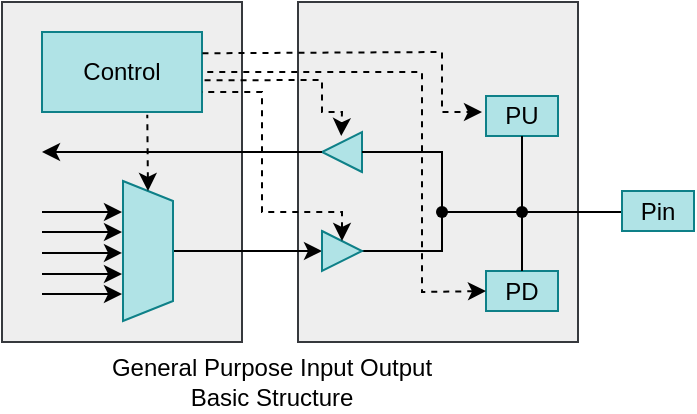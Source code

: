 <mxfile version="28.0.7" pages="4">
  <diagram name="GPIO框图" id="-1CRMZ3ilZ53mN010_KL">
    <mxGraphModel dx="679" dy="361" grid="1" gridSize="10" guides="1" tooltips="1" connect="1" arrows="0" fold="1" page="1" pageScale="1" pageWidth="827" pageHeight="1169" math="0" shadow="0">
      <root>
        <mxCell id="0" />
        <mxCell id="1" parent="0" />
        <mxCell id="aomzPrE-w1fCoq5hA7JI-33" value="" style="rounded=0;whiteSpace=wrap;html=1;fillColor=#eeeeee;strokeColor=#36393d;" parent="1" vertex="1">
          <mxGeometry x="140" y="225" width="120" height="170" as="geometry" />
        </mxCell>
        <mxCell id="aomzPrE-w1fCoq5hA7JI-32" value="" style="rounded=0;whiteSpace=wrap;html=1;fillColor=#eeeeee;strokeColor=#36393d;" parent="1" vertex="1">
          <mxGeometry x="288" y="225" width="140" height="170" as="geometry" />
        </mxCell>
        <mxCell id="aomzPrE-w1fCoq5hA7JI-1" value="Control" style="rounded=0;whiteSpace=wrap;html=1;fillColor=#b0e3e6;strokeColor=#0e8088;" parent="1" vertex="1">
          <mxGeometry x="160" y="240" width="80" height="40" as="geometry" />
        </mxCell>
        <mxCell id="aomzPrE-w1fCoq5hA7JI-13" style="edgeStyle=orthogonalEdgeStyle;rounded=0;orthogonalLoop=1;jettySize=auto;html=1;entryX=0;entryY=0.5;entryDx=0;entryDy=0;" parent="1" source="aomzPrE-w1fCoq5hA7JI-4" target="aomzPrE-w1fCoq5hA7JI-5" edge="1">
          <mxGeometry relative="1" as="geometry" />
        </mxCell>
        <mxCell id="aomzPrE-w1fCoq5hA7JI-4" value="" style="shape=trapezoid;perimeter=trapezoidPerimeter;whiteSpace=wrap;html=1;fixedSize=1;size=10;rotation=90;fillColor=#b0e3e6;strokeColor=#0e8088;rounded=0;" parent="1" vertex="1">
          <mxGeometry x="178" y="337" width="70" height="25" as="geometry" />
        </mxCell>
        <mxCell id="aomzPrE-w1fCoq5hA7JI-14" style="edgeStyle=orthogonalEdgeStyle;rounded=0;orthogonalLoop=1;jettySize=auto;html=1;endArrow=none;endFill=0;" parent="1" source="aomzPrE-w1fCoq5hA7JI-5" target="aomzPrE-w1fCoq5hA7JI-7" edge="1">
          <mxGeometry relative="1" as="geometry">
            <Array as="points">
              <mxPoint x="360" y="350" />
            </Array>
          </mxGeometry>
        </mxCell>
        <mxCell id="aomzPrE-w1fCoq5hA7JI-5" value="" style="triangle;whiteSpace=wrap;html=1;fillColor=#b0e3e6;strokeColor=#0e8088;rounded=0;" parent="1" vertex="1">
          <mxGeometry x="300" y="339.5" width="20" height="20" as="geometry" />
        </mxCell>
        <mxCell id="aomzPrE-w1fCoq5hA7JI-6" value="" style="triangle;whiteSpace=wrap;html=1;rotation=-180;fillColor=#b0e3e6;strokeColor=#0e8088;rounded=0;" parent="1" vertex="1">
          <mxGeometry x="300" y="290" width="20" height="20" as="geometry" />
        </mxCell>
        <mxCell id="aomzPrE-w1fCoq5hA7JI-7" value="" style="shape=waypoint;sketch=0;fillStyle=solid;size=6;pointerEvents=1;points=[];fillColor=none;resizable=0;rotatable=0;perimeter=centerPerimeter;snapToPoint=1;rounded=0;" parent="1" vertex="1">
          <mxGeometry x="350" y="320" width="20" height="20" as="geometry" />
        </mxCell>
        <mxCell id="aomzPrE-w1fCoq5hA7JI-8" value="" style="endArrow=classic;html=1;rounded=0;" parent="1" edge="1">
          <mxGeometry width="50" height="50" relative="1" as="geometry">
            <mxPoint x="160" y="330" as="sourcePoint" />
            <mxPoint x="200" y="330" as="targetPoint" />
          </mxGeometry>
        </mxCell>
        <mxCell id="aomzPrE-w1fCoq5hA7JI-9" value="" style="endArrow=classic;html=1;rounded=0;" parent="1" edge="1">
          <mxGeometry width="50" height="50" relative="1" as="geometry">
            <mxPoint x="160" y="371" as="sourcePoint" />
            <mxPoint x="200" y="371" as="targetPoint" />
          </mxGeometry>
        </mxCell>
        <mxCell id="aomzPrE-w1fCoq5hA7JI-10" value="" style="endArrow=classic;html=1;rounded=0;" parent="1" edge="1">
          <mxGeometry width="50" height="50" relative="1" as="geometry">
            <mxPoint x="160" y="350.47" as="sourcePoint" />
            <mxPoint x="200" y="350.47" as="targetPoint" />
          </mxGeometry>
        </mxCell>
        <mxCell id="aomzPrE-w1fCoq5hA7JI-11" value="" style="endArrow=classic;html=1;rounded=0;" parent="1" edge="1">
          <mxGeometry width="50" height="50" relative="1" as="geometry">
            <mxPoint x="160" y="340" as="sourcePoint" />
            <mxPoint x="200" y="340" as="targetPoint" />
          </mxGeometry>
        </mxCell>
        <mxCell id="aomzPrE-w1fCoq5hA7JI-12" value="" style="endArrow=classic;html=1;rounded=0;" parent="1" edge="1">
          <mxGeometry width="50" height="50" relative="1" as="geometry">
            <mxPoint x="160" y="361" as="sourcePoint" />
            <mxPoint x="200" y="361" as="targetPoint" />
          </mxGeometry>
        </mxCell>
        <mxCell id="aomzPrE-w1fCoq5hA7JI-15" value="" style="shape=waypoint;sketch=0;fillStyle=solid;size=6;pointerEvents=1;points=[];fillColor=none;resizable=0;rotatable=0;perimeter=centerPerimeter;snapToPoint=1;rounded=0;" parent="1" vertex="1">
          <mxGeometry x="390" y="320" width="20" height="20" as="geometry" />
        </mxCell>
        <mxCell id="aomzPrE-w1fCoq5hA7JI-16" value="" style="endArrow=none;html=1;rounded=0;exitX=0;exitY=0.5;exitDx=0;exitDy=0;" parent="1" source="aomzPrE-w1fCoq5hA7JI-6" target="aomzPrE-w1fCoq5hA7JI-7" edge="1">
          <mxGeometry width="50" height="50" relative="1" as="geometry">
            <mxPoint x="340" y="340" as="sourcePoint" />
            <mxPoint x="390" y="290" as="targetPoint" />
            <Array as="points">
              <mxPoint x="360" y="300" />
            </Array>
          </mxGeometry>
        </mxCell>
        <mxCell id="aomzPrE-w1fCoq5hA7JI-17" value="" style="endArrow=none;html=1;rounded=0;" parent="1" source="aomzPrE-w1fCoq5hA7JI-7" target="aomzPrE-w1fCoq5hA7JI-15" edge="1">
          <mxGeometry width="50" height="50" relative="1" as="geometry">
            <mxPoint x="340" y="340" as="sourcePoint" />
            <mxPoint x="390" y="290" as="targetPoint" />
          </mxGeometry>
        </mxCell>
        <mxCell id="aomzPrE-w1fCoq5hA7JI-18" value="PU" style="rounded=0;whiteSpace=wrap;html=1;fillColor=#b0e3e6;strokeColor=#0e8088;" parent="1" vertex="1">
          <mxGeometry x="382" y="272" width="36" height="20" as="geometry" />
        </mxCell>
        <mxCell id="aomzPrE-w1fCoq5hA7JI-19" value="PD" style="rounded=0;whiteSpace=wrap;html=1;fillColor=#b0e3e6;strokeColor=#0e8088;" parent="1" vertex="1">
          <mxGeometry x="382" y="359.5" width="36" height="20" as="geometry" />
        </mxCell>
        <mxCell id="aomzPrE-w1fCoq5hA7JI-20" value="" style="endArrow=none;html=1;rounded=0;" parent="1" source="aomzPrE-w1fCoq5hA7JI-15" edge="1">
          <mxGeometry width="50" height="50" relative="1" as="geometry">
            <mxPoint x="350" y="342" as="sourcePoint" />
            <mxPoint x="400" y="292" as="targetPoint" />
          </mxGeometry>
        </mxCell>
        <mxCell id="aomzPrE-w1fCoq5hA7JI-21" value="" style="endArrow=none;html=1;rounded=0;exitX=0.5;exitY=0;exitDx=0;exitDy=0;entryX=0.516;entryY=0.667;entryDx=0;entryDy=0;entryPerimeter=0;" parent="1" source="aomzPrE-w1fCoq5hA7JI-19" target="aomzPrE-w1fCoq5hA7JI-15" edge="1">
          <mxGeometry width="50" height="50" relative="1" as="geometry">
            <mxPoint x="340" y="340" as="sourcePoint" />
            <mxPoint x="390" y="290" as="targetPoint" />
          </mxGeometry>
        </mxCell>
        <mxCell id="aomzPrE-w1fCoq5hA7JI-22" value="" style="endArrow=none;html=1;rounded=0;" parent="1" source="aomzPrE-w1fCoq5hA7JI-15" edge="1">
          <mxGeometry width="50" height="50" relative="1" as="geometry">
            <mxPoint x="340" y="340" as="sourcePoint" />
            <mxPoint x="450" y="330" as="targetPoint" />
          </mxGeometry>
        </mxCell>
        <mxCell id="aomzPrE-w1fCoq5hA7JI-23" value="Pin" style="rounded=0;whiteSpace=wrap;html=1;fillColor=#b0e3e6;strokeColor=#0e8088;" parent="1" vertex="1">
          <mxGeometry x="450" y="319.5" width="36" height="20" as="geometry" />
        </mxCell>
        <mxCell id="aomzPrE-w1fCoq5hA7JI-24" value="" style="endArrow=classic;html=1;rounded=0;exitX=1;exitY=0.5;exitDx=0;exitDy=0;" parent="1" source="aomzPrE-w1fCoq5hA7JI-6" edge="1">
          <mxGeometry width="50" height="50" relative="1" as="geometry">
            <mxPoint x="190" y="330" as="sourcePoint" />
            <mxPoint x="160" y="300" as="targetPoint" />
          </mxGeometry>
        </mxCell>
        <mxCell id="aomzPrE-w1fCoq5hA7JI-25" value="" style="endArrow=none;dashed=1;html=1;rounded=0;exitX=0;exitY=0.5;exitDx=0;exitDy=0;entryX=0.658;entryY=1.034;entryDx=0;entryDy=0;entryPerimeter=0;startArrow=classic;startFill=1;" parent="1" source="aomzPrE-w1fCoq5hA7JI-4" target="aomzPrE-w1fCoq5hA7JI-1" edge="1">
          <mxGeometry width="50" height="50" relative="1" as="geometry">
            <mxPoint x="170" y="330" as="sourcePoint" />
            <mxPoint x="220" y="280" as="targetPoint" />
          </mxGeometry>
        </mxCell>
        <mxCell id="aomzPrE-w1fCoq5hA7JI-26" value="" style="endArrow=none;dashed=1;html=1;rounded=0;entryX=1;entryY=0.75;entryDx=0;entryDy=0;exitX=0.5;exitY=0;exitDx=0;exitDy=0;startArrow=classic;startFill=1;" parent="1" source="aomzPrE-w1fCoq5hA7JI-5" target="aomzPrE-w1fCoq5hA7JI-1" edge="1">
          <mxGeometry width="50" height="50" relative="1" as="geometry">
            <mxPoint x="190" y="330" as="sourcePoint" />
            <mxPoint x="240" y="280" as="targetPoint" />
            <Array as="points">
              <mxPoint x="310" y="330" />
              <mxPoint x="270" y="330" />
              <mxPoint x="270" y="270" />
            </Array>
          </mxGeometry>
        </mxCell>
        <mxCell id="aomzPrE-w1fCoq5hA7JI-27" value="" style="endArrow=classic;dashed=1;html=1;rounded=0;exitX=1.016;exitY=0.604;exitDx=0;exitDy=0;exitPerimeter=0;entryX=0.519;entryY=0.897;entryDx=0;entryDy=0;entryPerimeter=0;endFill=1;" parent="1" source="aomzPrE-w1fCoq5hA7JI-1" target="aomzPrE-w1fCoq5hA7JI-6" edge="1">
          <mxGeometry width="50" height="50" relative="1" as="geometry">
            <mxPoint x="240" y="272" as="sourcePoint" />
            <mxPoint x="290" y="222" as="targetPoint" />
            <Array as="points">
              <mxPoint x="300" y="264" />
              <mxPoint x="300" y="280" />
              <mxPoint x="310" y="280" />
            </Array>
          </mxGeometry>
        </mxCell>
        <mxCell id="aomzPrE-w1fCoq5hA7JI-28" value="" style="endArrow=none;dashed=1;html=1;rounded=0;entryX=1;entryY=0.5;entryDx=0;entryDy=0;exitX=0;exitY=0.5;exitDx=0;exitDy=0;endFill=0;startArrow=classic;startFill=1;" parent="1" source="aomzPrE-w1fCoq5hA7JI-19" target="aomzPrE-w1fCoq5hA7JI-1" edge="1">
          <mxGeometry width="50" height="50" relative="1" as="geometry">
            <mxPoint x="190" y="330" as="sourcePoint" />
            <mxPoint x="240" y="280" as="targetPoint" />
            <Array as="points">
              <mxPoint x="350" y="370" />
              <mxPoint x="350" y="260" />
            </Array>
          </mxGeometry>
        </mxCell>
        <mxCell id="aomzPrE-w1fCoq5hA7JI-29" value="" style="endArrow=classic;dashed=1;html=1;rounded=0;exitX=1.003;exitY=0.266;exitDx=0;exitDy=0;exitPerimeter=0;endFill=1;" parent="1" source="aomzPrE-w1fCoq5hA7JI-1" edge="1">
          <mxGeometry width="50" height="50" relative="1" as="geometry">
            <mxPoint x="240" y="300" as="sourcePoint" />
            <mxPoint x="380" y="280" as="targetPoint" />
            <Array as="points">
              <mxPoint x="360" y="250" />
              <mxPoint x="360" y="280" />
            </Array>
          </mxGeometry>
        </mxCell>
        <mxCell id="aomzPrE-w1fCoq5hA7JI-34" value="General Purpose Input Output Basic Structure" style="text;strokeColor=none;align=center;fillColor=none;html=1;verticalAlign=middle;whiteSpace=wrap;rounded=0;" parent="1" vertex="1">
          <mxGeometry x="180" y="400" width="190" height="30" as="geometry" />
        </mxCell>
      </root>
    </mxGraphModel>
  </diagram>
  <diagram id="nVHrASJvIrqYEXHxHC4Y" name="GPIO的系统集成">
    <mxGraphModel dx="679" dy="361" grid="1" gridSize="10" guides="1" tooltips="1" connect="1" arrows="1" fold="1" page="1" pageScale="1" pageWidth="827" pageHeight="1169" math="0" shadow="0">
      <root>
        <mxCell id="0" />
        <mxCell id="1" parent="0" />
        <mxCell id="xTv7enSUr8ZYCLC8WEO0-53" value="" style="endArrow=none;html=1;fillColor=#d5e8d4;strokeColor=#000000;" parent="1" edge="1">
          <mxGeometry width="50" height="50" relative="1" as="geometry">
            <mxPoint x="563" y="664" as="sourcePoint" />
            <mxPoint x="563" y="676.24" as="targetPoint" />
          </mxGeometry>
        </mxCell>
        <mxCell id="xTv7enSUr8ZYCLC8WEO0-54" value="" style="endArrow=none;html=1;rounded=1;sourcePerimeterSpacing=0;fillColor=#d5e8d4;strokeColor=#000000;" parent="1" edge="1">
          <mxGeometry width="50" height="50" relative="1" as="geometry">
            <mxPoint x="558" y="664" as="sourcePoint" />
            <mxPoint x="568" y="664" as="targetPoint" />
          </mxGeometry>
        </mxCell>
        <mxCell id="deJe0oIHAHBzn2QRG-0J-4" value="Timer" style="rounded=0;whiteSpace=wrap;html=1;fillColor=#f5f5f5;fontColor=#333333;strokeColor=#666666;" parent="1" vertex="1">
          <mxGeometry x="120" y="120" width="80" height="40" as="geometry" />
        </mxCell>
        <mxCell id="deJe0oIHAHBzn2QRG-0J-5" value="&lt;div&gt;Communication&lt;/div&gt;&lt;div&gt;Peripherals&lt;/div&gt;" style="rounded=0;whiteSpace=wrap;html=1;fillColor=#f5f5f5;fontColor=#333333;strokeColor=#666666;" parent="1" vertex="1">
          <mxGeometry x="220" y="120" width="100" height="40" as="geometry" />
        </mxCell>
        <mxCell id="deJe0oIHAHBzn2QRG-0J-6" value="&lt;div&gt;CPUx&lt;/div&gt;&lt;div&gt;DMA&lt;/div&gt;" style="rounded=0;whiteSpace=wrap;html=1;fillColor=#f5f5f5;fontColor=#333333;strokeColor=#666666;" parent="1" vertex="1">
          <mxGeometry x="340" y="120" width="60" height="40" as="geometry" />
        </mxCell>
        <mxCell id="deJe0oIHAHBzn2QRG-0J-9" style="edgeStyle=orthogonalEdgeStyle;orthogonalLoop=1;jettySize=auto;html=1;entryX=0;entryY=0.5;entryDx=0;entryDy=0;" parent="1" source="deJe0oIHAHBzn2QRG-0J-7" target="deJe0oIHAHBzn2QRG-0J-8" edge="1">
          <mxGeometry relative="1" as="geometry" />
        </mxCell>
        <mxCell id="deJe0oIHAHBzn2QRG-0J-7" value="&lt;div&gt;ERU&lt;/div&gt;&lt;div&gt;External&lt;/div&gt;&lt;div&gt;Request Unit&lt;/div&gt;" style="rounded=0;whiteSpace=wrap;html=1;fillColor=#f5f5f5;fontColor=#333333;strokeColor=#666666;" parent="1" vertex="1">
          <mxGeometry x="420" y="120" width="100" height="40" as="geometry" />
        </mxCell>
        <mxCell id="deJe0oIHAHBzn2QRG-0J-8" value="&lt;div&gt;IR&lt;/div&gt;&lt;div&gt;Interrupt Router&lt;/div&gt;" style="rounded=0;whiteSpace=wrap;html=1;fillColor=#f5f5f5;fontColor=#333333;strokeColor=#666666;" parent="1" vertex="1">
          <mxGeometry x="540" y="120" width="100" height="40" as="geometry" />
        </mxCell>
        <mxCell id="deJe0oIHAHBzn2QRG-0J-10" value="Ports" style="rounded=0;whiteSpace=wrap;html=1;fillColor=#d5e8d4;strokeColor=#82b366;" parent="1" vertex="1">
          <mxGeometry x="120" y="200" width="400" height="30" as="geometry" />
        </mxCell>
        <mxCell id="deJe0oIHAHBzn2QRG-0J-16" value="" style="group" parent="1" vertex="1" connectable="0">
          <mxGeometry x="120" y="260" width="95" height="30" as="geometry" />
        </mxCell>
        <mxCell id="deJe0oIHAHBzn2QRG-0J-11" value="Pin" style="rounded=0;whiteSpace=wrap;html=1;fillColor=#d5e8d4;strokeColor=#000000;" parent="deJe0oIHAHBzn2QRG-0J-16" vertex="1">
          <mxGeometry width="30" height="30" as="geometry" />
        </mxCell>
        <mxCell id="deJe0oIHAHBzn2QRG-0J-12" value="Pin" style="rounded=0;whiteSpace=wrap;html=1;fillColor=#d5e8d4;strokeColor=default;" parent="deJe0oIHAHBzn2QRG-0J-16" vertex="1">
          <mxGeometry x="65" width="30" height="30" as="geometry" />
        </mxCell>
        <mxCell id="deJe0oIHAHBzn2QRG-0J-13" value="" style="endArrow=none;dashed=1;html=1;strokeWidth=1;" parent="deJe0oIHAHBzn2QRG-0J-16" edge="1">
          <mxGeometry width="50" height="50" relative="1" as="geometry">
            <mxPoint x="35" y="14.97" as="sourcePoint" />
            <mxPoint x="55" y="14.97" as="targetPoint" />
          </mxGeometry>
        </mxCell>
        <mxCell id="deJe0oIHAHBzn2QRG-0J-14" style="edgeStyle=orthogonalEdgeStyle;orthogonalLoop=1;jettySize=auto;html=1;entryX=0.037;entryY=1.009;entryDx=0;entryDy=0;entryPerimeter=0;rounded=0;curved=0;endArrow=none;endFill=0;" parent="deJe0oIHAHBzn2QRG-0J-16" source="deJe0oIHAHBzn2QRG-0J-11" target="deJe0oIHAHBzn2QRG-0J-10" edge="1">
          <mxGeometry relative="1" as="geometry" />
        </mxCell>
        <mxCell id="deJe0oIHAHBzn2QRG-0J-15" value="" style="endArrow=none;html=1;exitX=0.5;exitY=0;exitDx=0;exitDy=0;entryX=0.2;entryY=1.04;entryDx=0;entryDy=0;entryPerimeter=0;" parent="deJe0oIHAHBzn2QRG-0J-16" source="deJe0oIHAHBzn2QRG-0J-12" target="deJe0oIHAHBzn2QRG-0J-10" edge="1">
          <mxGeometry width="50" height="50" relative="1" as="geometry">
            <mxPoint x="40" y="20" as="sourcePoint" />
            <mxPoint x="90" y="-30" as="targetPoint" />
          </mxGeometry>
        </mxCell>
        <mxCell id="deJe0oIHAHBzn2QRG-0J-24" value="" style="group" parent="1" vertex="1" connectable="0">
          <mxGeometry x="245" y="230" width="95" height="60" as="geometry" />
        </mxCell>
        <mxCell id="deJe0oIHAHBzn2QRG-0J-17" value="" style="group" parent="deJe0oIHAHBzn2QRG-0J-24" vertex="1" connectable="0">
          <mxGeometry y="30" width="95" height="30" as="geometry" />
        </mxCell>
        <mxCell id="deJe0oIHAHBzn2QRG-0J-18" value="Pin" style="rounded=0;whiteSpace=wrap;html=1;fillColor=#d5e8d4;strokeColor=#000000;" parent="deJe0oIHAHBzn2QRG-0J-17" vertex="1">
          <mxGeometry width="30" height="30" as="geometry" />
        </mxCell>
        <mxCell id="deJe0oIHAHBzn2QRG-0J-19" value="Pin" style="rounded=0;whiteSpace=wrap;html=1;fillColor=#d5e8d4;strokeColor=default;" parent="deJe0oIHAHBzn2QRG-0J-17" vertex="1">
          <mxGeometry x="70" width="30" height="30" as="geometry" />
        </mxCell>
        <mxCell id="deJe0oIHAHBzn2QRG-0J-20" value="" style="endArrow=none;dashed=1;html=1;strokeWidth=1;" parent="deJe0oIHAHBzn2QRG-0J-17" edge="1">
          <mxGeometry width="50" height="50" relative="1" as="geometry">
            <mxPoint x="37.5" y="14.88" as="sourcePoint" />
            <mxPoint x="57.5" y="14.88" as="targetPoint" />
          </mxGeometry>
        </mxCell>
        <mxCell id="deJe0oIHAHBzn2QRG-0J-21" style="edgeStyle=orthogonalEdgeStyle;orthogonalLoop=1;jettySize=auto;html=1;entryX=0.037;entryY=1.009;entryDx=0;entryDy=0;entryPerimeter=0;rounded=0;curved=0;endArrow=none;endFill=0;" parent="deJe0oIHAHBzn2QRG-0J-17" source="deJe0oIHAHBzn2QRG-0J-18" edge="1">
          <mxGeometry relative="1" as="geometry" />
        </mxCell>
        <mxCell id="deJe0oIHAHBzn2QRG-0J-22" value="" style="endArrow=none;html=1;exitX=0.5;exitY=0;exitDx=0;exitDy=0;entryX=0.5;entryY=1;entryDx=0;entryDy=0;" parent="deJe0oIHAHBzn2QRG-0J-24" source="deJe0oIHAHBzn2QRG-0J-19" edge="1">
          <mxGeometry width="50" height="50" relative="1" as="geometry">
            <mxPoint x="90" y="30" as="sourcePoint" />
            <mxPoint x="85" as="targetPoint" />
          </mxGeometry>
        </mxCell>
        <mxCell id="deJe0oIHAHBzn2QRG-0J-23" value="" style="endArrow=none;html=1;exitX=0.5;exitY=0;exitDx=0;exitDy=0;entryX=0.5;entryY=1;entryDx=0;entryDy=0;" parent="deJe0oIHAHBzn2QRG-0J-24" edge="1">
          <mxGeometry width="50" height="50" relative="1" as="geometry">
            <mxPoint x="15" y="30" as="sourcePoint" />
            <mxPoint x="15" as="targetPoint" />
          </mxGeometry>
        </mxCell>
        <mxCell id="deJe0oIHAHBzn2QRG-0J-25" value="" style="group" parent="1" vertex="1" connectable="0">
          <mxGeometry x="385" y="230" width="95" height="60" as="geometry" />
        </mxCell>
        <mxCell id="deJe0oIHAHBzn2QRG-0J-26" value="" style="group" parent="deJe0oIHAHBzn2QRG-0J-25" vertex="1" connectable="0">
          <mxGeometry y="30" width="95" height="30" as="geometry" />
        </mxCell>
        <mxCell id="deJe0oIHAHBzn2QRG-0J-27" value="Pin" style="rounded=0;whiteSpace=wrap;html=1;fillColor=#d5e8d4;strokeColor=#000000;" parent="deJe0oIHAHBzn2QRG-0J-26" vertex="1">
          <mxGeometry width="30" height="30" as="geometry" />
        </mxCell>
        <mxCell id="deJe0oIHAHBzn2QRG-0J-28" value="Pin" style="rounded=0;whiteSpace=wrap;html=1;fillColor=#d5e8d4;strokeColor=default;" parent="deJe0oIHAHBzn2QRG-0J-26" vertex="1">
          <mxGeometry x="70" width="30" height="30" as="geometry" />
        </mxCell>
        <mxCell id="deJe0oIHAHBzn2QRG-0J-29" value="" style="endArrow=none;dashed=1;html=1;strokeWidth=1;" parent="deJe0oIHAHBzn2QRG-0J-26" edge="1">
          <mxGeometry width="50" height="50" relative="1" as="geometry">
            <mxPoint x="37.5" y="14.88" as="sourcePoint" />
            <mxPoint x="57.5" y="14.88" as="targetPoint" />
          </mxGeometry>
        </mxCell>
        <mxCell id="deJe0oIHAHBzn2QRG-0J-30" style="edgeStyle=orthogonalEdgeStyle;orthogonalLoop=1;jettySize=auto;html=1;entryX=0.037;entryY=1.009;entryDx=0;entryDy=0;entryPerimeter=0;rounded=0;curved=0;endArrow=none;endFill=0;" parent="deJe0oIHAHBzn2QRG-0J-26" source="deJe0oIHAHBzn2QRG-0J-27" edge="1">
          <mxGeometry relative="1" as="geometry" />
        </mxCell>
        <mxCell id="deJe0oIHAHBzn2QRG-0J-31" value="" style="endArrow=none;html=1;exitX=0.5;exitY=0;exitDx=0;exitDy=0;entryX=0.5;entryY=1;entryDx=0;entryDy=0;" parent="deJe0oIHAHBzn2QRG-0J-25" source="deJe0oIHAHBzn2QRG-0J-28" edge="1">
          <mxGeometry width="50" height="50" relative="1" as="geometry">
            <mxPoint x="90" y="30" as="sourcePoint" />
            <mxPoint x="85" as="targetPoint" />
          </mxGeometry>
        </mxCell>
        <mxCell id="deJe0oIHAHBzn2QRG-0J-32" value="" style="endArrow=none;html=1;exitX=0.5;exitY=0;exitDx=0;exitDy=0;entryX=0.5;entryY=1;entryDx=0;entryDy=0;" parent="deJe0oIHAHBzn2QRG-0J-25" edge="1">
          <mxGeometry width="50" height="50" relative="1" as="geometry">
            <mxPoint x="15" y="30" as="sourcePoint" />
            <mxPoint x="15" as="targetPoint" />
          </mxGeometry>
        </mxCell>
        <mxCell id="deJe0oIHAHBzn2QRG-0J-33" style="edgeStyle=orthogonalEdgeStyle;orthogonalLoop=1;jettySize=auto;html=1;entryX=0.099;entryY=-0.01;entryDx=0;entryDy=0;entryPerimeter=0;startArrow=classic;startFill=1;" parent="1" source="deJe0oIHAHBzn2QRG-0J-4" target="deJe0oIHAHBzn2QRG-0J-10" edge="1">
          <mxGeometry relative="1" as="geometry" />
        </mxCell>
        <mxCell id="deJe0oIHAHBzn2QRG-0J-34" style="edgeStyle=orthogonalEdgeStyle;orthogonalLoop=1;jettySize=auto;html=1;startArrow=classic;startFill=1;" parent="1" source="deJe0oIHAHBzn2QRG-0J-5" edge="1">
          <mxGeometry relative="1" as="geometry">
            <mxPoint x="270" y="200" as="targetPoint" />
          </mxGeometry>
        </mxCell>
        <mxCell id="deJe0oIHAHBzn2QRG-0J-36" style="edgeStyle=orthogonalEdgeStyle;orthogonalLoop=1;jettySize=auto;html=1;startArrow=classic;startFill=1;" parent="1" edge="1">
          <mxGeometry relative="1" as="geometry">
            <mxPoint x="469.75" y="160" as="sourcePoint" />
            <mxPoint x="469.75" y="200" as="targetPoint" />
          </mxGeometry>
        </mxCell>
        <mxCell id="deJe0oIHAHBzn2QRG-0J-38" value="" style="endArrow=classic;html=1;exitX=0.625;exitY=-0.014;exitDx=0;exitDy=0;exitPerimeter=0;startArrow=classic;startFill=1;endFill=1;" parent="1" source="deJe0oIHAHBzn2QRG-0J-10" edge="1">
          <mxGeometry width="50" height="50" relative="1" as="geometry">
            <mxPoint x="320" y="210" as="sourcePoint" />
            <mxPoint x="370" y="160" as="targetPoint" />
          </mxGeometry>
        </mxCell>
        <mxCell id="SiACdFjmiShFcIN8FBPT-46" value="" style="endArrow=none;html=1;fillColor=#d5e8d4;strokeColor=#82b366;" parent="1" edge="1">
          <mxGeometry width="50" height="50" relative="1" as="geometry">
            <mxPoint x="521.96" y="445.12" as="sourcePoint" />
            <mxPoint x="521.96" y="457.12" as="targetPoint" />
          </mxGeometry>
        </mxCell>
        <mxCell id="SiACdFjmiShFcIN8FBPT-58" value="&lt;font style=&quot;font-size: 8px;&quot;&gt;PMOS&lt;/font&gt;" style="text;strokeColor=none;align=center;fillColor=none;html=1;verticalAlign=middle;whiteSpace=wrap;rounded=0;" parent="1" vertex="1">
          <mxGeometry x="465" y="410" width="60" height="30" as="geometry" />
        </mxCell>
        <mxCell id="SiACdFjmiShFcIN8FBPT-59" value="&lt;font style=&quot;font-size: 8px;&quot;&gt;VDD&lt;/font&gt;" style="text;strokeColor=none;align=center;fillColor=none;html=1;verticalAlign=middle;whiteSpace=wrap;rounded=0;" parent="1" vertex="1">
          <mxGeometry x="493" y="400" width="60" height="30" as="geometry" />
        </mxCell>
        <mxCell id="SiACdFjmiShFcIN8FBPT-22" value="位设置寄存器" style="rounded=0;whiteSpace=wrap;html=1;textDirection=vertical-lr;fillColor=#FFD966;strokeColor=#000000;" parent="1" vertex="1">
          <mxGeometry x="255" y="360" width="30" height="90" as="geometry" />
        </mxCell>
        <mxCell id="SiACdFjmiShFcIN8FBPT-23" value="输出数据寄存器" style="rounded=0;whiteSpace=wrap;html=1;textDirection=vertical-lr;fillColor=#FFD966;" parent="1" vertex="1">
          <mxGeometry x="315" y="400" width="30" height="90" as="geometry" />
        </mxCell>
        <mxCell id="SiACdFjmiShFcIN8FBPT-24" value="" style="shape=trapezoid;perimeter=trapezoidPerimeter;whiteSpace=wrap;html=1;fixedSize=1;rotation=90;size=8.12;fillColor=#FFD966;" parent="1" vertex="1">
          <mxGeometry x="375" y="450" width="28.75" height="7.5" as="geometry" />
        </mxCell>
        <mxCell id="SiACdFjmiShFcIN8FBPT-25" value="&lt;div&gt;输出&lt;/div&gt;&lt;div&gt;控制&lt;/div&gt;" style="rounded=0;whiteSpace=wrap;html=1;fillColor=#FFD966;" parent="1" vertex="1">
          <mxGeometry x="429" y="430.63" width="46" height="46.25" as="geometry" />
        </mxCell>
        <mxCell id="SiACdFjmiShFcIN8FBPT-30" value="" style="endArrow=oval;html=1;exitX=1.035;exitY=0.236;exitDx=0;exitDy=0;exitPerimeter=0;endFill=0;endSize=2;fillColor=#dae8fc;strokeColor=#6c8ebf;" parent="1" edge="1">
          <mxGeometry width="50" height="50" relative="1" as="geometry">
            <mxPoint x="474" y="440.775" as="sourcePoint" />
            <mxPoint x="514" y="440" as="targetPoint" />
          </mxGeometry>
        </mxCell>
        <mxCell id="SiACdFjmiShFcIN8FBPT-31" value="" style="endArrow=none;html=1;exitX=1.035;exitY=0.236;exitDx=0;exitDy=0;exitPerimeter=0;fillColor=#e1d5e7;strokeColor=#9673a6;" parent="1" edge="1">
          <mxGeometry width="50" height="50" relative="1" as="geometry">
            <mxPoint x="475" y="470.775" as="sourcePoint" />
            <mxPoint x="515" y="470" as="targetPoint" />
          </mxGeometry>
        </mxCell>
        <mxCell id="SiACdFjmiShFcIN8FBPT-32" value="" style="endArrow=none;html=1;" parent="1" edge="1">
          <mxGeometry width="50" height="50" relative="1" as="geometry">
            <mxPoint x="515" y="445" as="sourcePoint" />
            <mxPoint x="515" y="435" as="targetPoint" />
          </mxGeometry>
        </mxCell>
        <mxCell id="SiACdFjmiShFcIN8FBPT-33" value="" style="endArrow=none;html=1;" parent="1" edge="1">
          <mxGeometry width="50" height="50" relative="1" as="geometry">
            <mxPoint x="515" y="440" as="sourcePoint" />
            <mxPoint x="515" y="440" as="targetPoint" />
          </mxGeometry>
        </mxCell>
        <mxCell id="SiACdFjmiShFcIN8FBPT-34" value="" style="endArrow=none;html=1;" parent="1" edge="1">
          <mxGeometry width="50" height="50" relative="1" as="geometry">
            <mxPoint x="515" y="475.88" as="sourcePoint" />
            <mxPoint x="515" y="465.88" as="targetPoint" />
          </mxGeometry>
        </mxCell>
        <mxCell id="SiACdFjmiShFcIN8FBPT-35" value="" style="endArrow=none;html=1;fillColor=#f8cecc;strokeColor=#b85450;" parent="1" edge="1">
          <mxGeometry width="50" height="50" relative="1" as="geometry">
            <mxPoint x="517" y="475.88" as="sourcePoint" />
            <mxPoint x="517" y="465.88" as="targetPoint" />
          </mxGeometry>
        </mxCell>
        <mxCell id="SiACdFjmiShFcIN8FBPT-37" value="" style="endArrow=none;html=1;fillColor=#f8cecc;strokeColor=#b85450;" parent="1" edge="1">
          <mxGeometry width="50" height="50" relative="1" as="geometry">
            <mxPoint x="517" y="466" as="sourcePoint" />
            <mxPoint x="522" y="466" as="targetPoint" />
          </mxGeometry>
        </mxCell>
        <mxCell id="SiACdFjmiShFcIN8FBPT-38" value="" style="endArrow=none;html=1;fillColor=#f8cecc;strokeColor=#b85450;" parent="1" edge="1">
          <mxGeometry width="50" height="50" relative="1" as="geometry">
            <mxPoint x="522" y="453.76" as="sourcePoint" />
            <mxPoint x="522" y="466" as="targetPoint" />
          </mxGeometry>
        </mxCell>
        <mxCell id="SiACdFjmiShFcIN8FBPT-39" value="" style="endArrow=none;html=1;fillColor=#f8cecc;strokeColor=#b85450;" parent="1" edge="1">
          <mxGeometry width="50" height="50" relative="1" as="geometry">
            <mxPoint x="517" y="475.88" as="sourcePoint" />
            <mxPoint x="522" y="476" as="targetPoint" />
          </mxGeometry>
        </mxCell>
        <mxCell id="SiACdFjmiShFcIN8FBPT-40" value="" style="endArrow=none;html=1;fillColor=#f8cecc;strokeColor=#b85450;" parent="1" edge="1">
          <mxGeometry width="50" height="50" relative="1" as="geometry">
            <mxPoint x="521.96" y="475.88" as="sourcePoint" />
            <mxPoint x="521.96" y="487.88" as="targetPoint" />
          </mxGeometry>
        </mxCell>
        <mxCell id="SiACdFjmiShFcIN8FBPT-42" value="" style="endArrow=none;html=1;fillColor=#d5e8d4;strokeColor=#82b366;" parent="1" edge="1">
          <mxGeometry width="50" height="50" relative="1" as="geometry">
            <mxPoint x="517" y="445.12" as="sourcePoint" />
            <mxPoint x="517" y="435.12" as="targetPoint" />
          </mxGeometry>
        </mxCell>
        <mxCell id="SiACdFjmiShFcIN8FBPT-43" value="" style="endArrow=none;html=1;fillColor=#d5e8d4;strokeColor=#82b366;" parent="1" edge="1">
          <mxGeometry width="50" height="50" relative="1" as="geometry">
            <mxPoint x="517" y="435.24" as="sourcePoint" />
            <mxPoint x="522" y="435.24" as="targetPoint" />
          </mxGeometry>
        </mxCell>
        <mxCell id="SiACdFjmiShFcIN8FBPT-44" value="" style="endArrow=none;html=1;fillColor=#d5e8d4;strokeColor=#82b366;" parent="1" edge="1">
          <mxGeometry width="50" height="50" relative="1" as="geometry">
            <mxPoint x="522" y="423" as="sourcePoint" />
            <mxPoint x="522" y="435.24" as="targetPoint" />
          </mxGeometry>
        </mxCell>
        <mxCell id="SiACdFjmiShFcIN8FBPT-45" value="" style="endArrow=none;html=1;fillColor=#d5e8d4;strokeColor=#82b366;" parent="1" edge="1">
          <mxGeometry width="50" height="50" relative="1" as="geometry">
            <mxPoint x="517" y="445.12" as="sourcePoint" />
            <mxPoint x="522" y="445.24" as="targetPoint" />
          </mxGeometry>
        </mxCell>
        <mxCell id="SiACdFjmiShFcIN8FBPT-47" value="" style="endArrow=none;html=1;rounded=1;fillColor=#f8cecc;strokeColor=#b85450;" parent="1" edge="1">
          <mxGeometry width="50" height="50" relative="1" as="geometry">
            <mxPoint x="517" y="488" as="sourcePoint" />
            <mxPoint x="527" y="488" as="targetPoint" />
          </mxGeometry>
        </mxCell>
        <mxCell id="SiACdFjmiShFcIN8FBPT-48" value="" style="endArrow=none;html=1;rounded=1;fillColor=#f8cecc;strokeColor=#b85450;" parent="1" edge="1">
          <mxGeometry width="50" height="50" relative="1" as="geometry">
            <mxPoint x="519" y="492" as="sourcePoint" />
            <mxPoint x="524" y="492" as="targetPoint" />
          </mxGeometry>
        </mxCell>
        <mxCell id="SiACdFjmiShFcIN8FBPT-49" value="" style="endArrow=none;html=1;rounded=1;fillColor=#f8cecc;strokeColor=#b85450;" parent="1" edge="1">
          <mxGeometry width="50" height="50" relative="1" as="geometry">
            <mxPoint x="518" y="490" as="sourcePoint" />
            <mxPoint x="525" y="490" as="targetPoint" />
          </mxGeometry>
        </mxCell>
        <mxCell id="SiACdFjmiShFcIN8FBPT-50" value="" style="endArrow=none;html=1;rounded=1;sourcePerimeterSpacing=0;fillColor=#d5e8d4;strokeColor=#82b366;" parent="1" edge="1">
          <mxGeometry width="50" height="50" relative="1" as="geometry">
            <mxPoint x="517" y="423" as="sourcePoint" />
            <mxPoint x="527" y="423" as="targetPoint" />
          </mxGeometry>
        </mxCell>
        <mxCell id="SiACdFjmiShFcIN8FBPT-51" value="" style="endArrow=classicThin;html=1;rounded=1;endFill=1;" parent="1" edge="1">
          <mxGeometry width="50" height="50" relative="1" as="geometry">
            <mxPoint x="185" y="400" as="sourcePoint" />
            <mxPoint x="255" y="400" as="targetPoint" />
          </mxGeometry>
        </mxCell>
        <mxCell id="SiACdFjmiShFcIN8FBPT-52" value="" style="endArrow=classicThin;html=1;rounded=1;startArrow=classicThin;startFill=1;endFill=1;" parent="1" edge="1">
          <mxGeometry width="50" height="50" relative="1" as="geometry">
            <mxPoint x="185" y="470" as="sourcePoint" />
            <mxPoint x="315" y="470" as="targetPoint" />
          </mxGeometry>
        </mxCell>
        <mxCell id="SiACdFjmiShFcIN8FBPT-53" value="" style="endArrow=classicThin;html=1;rounded=1;endFill=1;" parent="1" edge="1">
          <mxGeometry width="50" height="50" relative="1" as="geometry">
            <mxPoint x="285" y="420" as="sourcePoint" />
            <mxPoint x="315" y="420" as="targetPoint" />
          </mxGeometry>
        </mxCell>
        <mxCell id="SiACdFjmiShFcIN8FBPT-54" value="" style="endArrow=none;html=1;rounded=1;exitX=1.046;exitY=0.502;exitDx=0;exitDy=0;exitPerimeter=0;endFill=0;" parent="1" source="SiACdFjmiShFcIN8FBPT-23" edge="1">
          <mxGeometry width="50" height="50" relative="1" as="geometry">
            <mxPoint x="355" y="444.9" as="sourcePoint" />
            <mxPoint x="385" y="444.9" as="targetPoint" />
          </mxGeometry>
        </mxCell>
        <mxCell id="SiACdFjmiShFcIN8FBPT-55" value="" style="endArrow=none;html=1;rounded=0;endFill=0;curved=0;" parent="1" edge="1">
          <mxGeometry width="50" height="50" relative="1" as="geometry">
            <mxPoint x="180" y="510" as="sourcePoint" />
            <mxPoint x="386" y="462" as="targetPoint" />
            <Array as="points">
              <mxPoint x="365" y="510" />
              <mxPoint x="365" y="462" />
            </Array>
          </mxGeometry>
        </mxCell>
        <mxCell id="SiACdFjmiShFcIN8FBPT-56" value="" style="endArrow=classicThin;html=1;rounded=1;exitX=0.5;exitY=0;exitDx=0;exitDy=0;endFill=1;" parent="1" source="SiACdFjmiShFcIN8FBPT-24" edge="1">
          <mxGeometry width="50" height="50" relative="1" as="geometry">
            <mxPoint x="390" y="453.76" as="sourcePoint" />
            <mxPoint x="429" y="453.66" as="targetPoint" />
          </mxGeometry>
        </mxCell>
        <mxCell id="SiACdFjmiShFcIN8FBPT-57" value="&lt;font style=&quot;font-size: 8px;&quot;&gt;NMOS&lt;/font&gt;" style="text;strokeColor=none;align=center;fillColor=none;html=1;verticalAlign=middle;whiteSpace=wrap;rounded=0;" parent="1" vertex="1">
          <mxGeometry x="465" y="476.88" width="60" height="30" as="geometry" />
        </mxCell>
        <mxCell id="SiACdFjmiShFcIN8FBPT-60" value="写入" style="text;strokeColor=none;align=center;fillColor=none;html=1;verticalAlign=middle;whiteSpace=wrap;rounded=0;" parent="1" vertex="1">
          <mxGeometry x="185" y="370" width="60" height="30" as="geometry" />
        </mxCell>
        <mxCell id="SiACdFjmiShFcIN8FBPT-61" value="读写" style="text;strokeColor=none;align=center;fillColor=none;html=1;verticalAlign=middle;whiteSpace=wrap;rounded=0;" parent="1" vertex="1">
          <mxGeometry x="185" y="440" width="60" height="30" as="geometry" />
        </mxCell>
        <mxCell id="SiACdFjmiShFcIN8FBPT-62" value="复用功能输出" style="text;strokeColor=none;align=center;fillColor=none;html=1;verticalAlign=middle;whiteSpace=wrap;rounded=0;" parent="1" vertex="1">
          <mxGeometry x="185" y="480" width="80" height="30" as="geometry" />
        </mxCell>
        <mxCell id="SiACdFjmiShFcIN8FBPT-41" value="" style="endArrow=oval;html=1;rounded=1;endFill=0;strokeWidth=1;endSize=3;startArrow=oval;startFill=1;startSize=3;" parent="1" edge="1">
          <mxGeometry width="50" height="50" relative="1" as="geometry">
            <mxPoint x="522" y="453.76" as="sourcePoint" />
            <mxPoint x="552" y="454" as="targetPoint" />
          </mxGeometry>
        </mxCell>
        <mxCell id="xTv7enSUr8ZYCLC8WEO0-3" value="&lt;div style=&quot;line-height: 0%;&quot;&gt;&lt;p align=&quot;left&quot;&gt;&lt;font style=&quot;font-size: 10px;&quot;&gt;推挽输出/复用推挽输出&lt;/font&gt;&lt;/p&gt;&lt;/div&gt;" style="text;strokeColor=none;align=left;fillColor=none;html=1;verticalAlign=middle;whiteSpace=wrap;rounded=0;" parent="1" vertex="1">
          <mxGeometry x="315" y="520" width="110" height="30" as="geometry" />
        </mxCell>
        <mxCell id="xTv7enSUr8ZYCLC8WEO0-44" value="&lt;font style=&quot;font-size: 8px;&quot;&gt;上拉PMOS导通输出高电平&lt;/font&gt;" style="text;strokeColor=none;align=center;fillColor=none;html=1;verticalAlign=middle;whiteSpace=wrap;rounded=0;" parent="1" vertex="1">
          <mxGeometry x="565" y="400" width="60" height="30" as="geometry" />
        </mxCell>
        <mxCell id="xTv7enSUr8ZYCLC8WEO0-45" value="&lt;font style=&quot;font-size: 8px;&quot;&gt;下拉NMOS导通输出低电平&lt;/font&gt;" style="text;strokeColor=none;align=center;fillColor=none;html=1;verticalAlign=middle;whiteSpace=wrap;rounded=0;" parent="1" vertex="1">
          <mxGeometry x="565" y="470" width="60" height="30" as="geometry" />
        </mxCell>
        <mxCell id="xTv7enSUr8ZYCLC8WEO0-6" value="" style="endArrow=none;html=1;fillColor=#d5e8d4;strokeColor=#82b366;" parent="1" edge="1">
          <mxGeometry width="50" height="50" relative="1" as="geometry">
            <mxPoint x="511.96" y="695.12" as="sourcePoint" />
            <mxPoint x="511.96" y="707.12" as="targetPoint" />
          </mxGeometry>
        </mxCell>
        <mxCell id="xTv7enSUr8ZYCLC8WEO0-7" value="&lt;font style=&quot;font-size: 8px;&quot;&gt;PMOS&lt;/font&gt;" style="text;strokeColor=none;align=center;fillColor=none;html=1;verticalAlign=middle;whiteSpace=wrap;rounded=0;" parent="1" vertex="1">
          <mxGeometry x="455" y="660" width="60" height="30" as="geometry" />
        </mxCell>
        <mxCell id="xTv7enSUr8ZYCLC8WEO0-8" value="&lt;font style=&quot;font-size: 8px;&quot;&gt;VDD&lt;/font&gt;" style="text;strokeColor=none;align=center;fillColor=none;html=1;verticalAlign=middle;whiteSpace=wrap;rounded=0;" parent="1" vertex="1">
          <mxGeometry x="483" y="650" width="60" height="30" as="geometry" />
        </mxCell>
        <mxCell id="xTv7enSUr8ZYCLC8WEO0-9" value="位设置寄存器" style="rounded=0;whiteSpace=wrap;html=1;textDirection=vertical-lr;fillColor=#FFD966;strokeColor=#000000;" parent="1" vertex="1">
          <mxGeometry x="245" y="610" width="30" height="90" as="geometry" />
        </mxCell>
        <mxCell id="xTv7enSUr8ZYCLC8WEO0-10" value="输出数据寄存器" style="rounded=0;whiteSpace=wrap;html=1;textDirection=vertical-lr;fillColor=#FFD966;" parent="1" vertex="1">
          <mxGeometry x="305" y="650" width="30" height="90" as="geometry" />
        </mxCell>
        <mxCell id="xTv7enSUr8ZYCLC8WEO0-11" value="" style="shape=trapezoid;perimeter=trapezoidPerimeter;whiteSpace=wrap;html=1;fixedSize=1;rotation=90;size=8.12;fillColor=#FFD966;" parent="1" vertex="1">
          <mxGeometry x="365" y="700" width="28.75" height="7.5" as="geometry" />
        </mxCell>
        <mxCell id="xTv7enSUr8ZYCLC8WEO0-12" value="&lt;div&gt;输出&lt;/div&gt;&lt;div&gt;控制&lt;/div&gt;" style="rounded=0;whiteSpace=wrap;html=1;fillColor=#FFD966;" parent="1" vertex="1">
          <mxGeometry x="419" y="680.63" width="46" height="46.25" as="geometry" />
        </mxCell>
        <mxCell id="xTv7enSUr8ZYCLC8WEO0-13" value="" style="endArrow=oval;html=1;exitX=1.035;exitY=0.236;exitDx=0;exitDy=0;exitPerimeter=0;endFill=0;endSize=2;fillColor=#dae8fc;strokeColor=#6c8ebf;" parent="1" edge="1">
          <mxGeometry width="50" height="50" relative="1" as="geometry">
            <mxPoint x="464" y="690.775" as="sourcePoint" />
            <mxPoint x="504" y="690" as="targetPoint" />
          </mxGeometry>
        </mxCell>
        <mxCell id="xTv7enSUr8ZYCLC8WEO0-14" value="" style="endArrow=none;html=1;exitX=1.035;exitY=0.236;exitDx=0;exitDy=0;exitPerimeter=0;fillColor=#e1d5e7;strokeColor=#9673a6;" parent="1" edge="1">
          <mxGeometry width="50" height="50" relative="1" as="geometry">
            <mxPoint x="465" y="720.775" as="sourcePoint" />
            <mxPoint x="505" y="720" as="targetPoint" />
          </mxGeometry>
        </mxCell>
        <mxCell id="xTv7enSUr8ZYCLC8WEO0-15" value="" style="endArrow=none;html=1;" parent="1" edge="1">
          <mxGeometry width="50" height="50" relative="1" as="geometry">
            <mxPoint x="505" y="695" as="sourcePoint" />
            <mxPoint x="505" y="685" as="targetPoint" />
          </mxGeometry>
        </mxCell>
        <mxCell id="xTv7enSUr8ZYCLC8WEO0-16" value="" style="endArrow=none;html=1;" parent="1" edge="1">
          <mxGeometry width="50" height="50" relative="1" as="geometry">
            <mxPoint x="505" y="690" as="sourcePoint" />
            <mxPoint x="505" y="690" as="targetPoint" />
          </mxGeometry>
        </mxCell>
        <mxCell id="xTv7enSUr8ZYCLC8WEO0-17" value="" style="endArrow=none;html=1;" parent="1" edge="1">
          <mxGeometry width="50" height="50" relative="1" as="geometry">
            <mxPoint x="505" y="725.88" as="sourcePoint" />
            <mxPoint x="505" y="715.88" as="targetPoint" />
          </mxGeometry>
        </mxCell>
        <mxCell id="xTv7enSUr8ZYCLC8WEO0-18" value="" style="endArrow=none;html=1;fillColor=#f8cecc;strokeColor=#b85450;" parent="1" edge="1">
          <mxGeometry width="50" height="50" relative="1" as="geometry">
            <mxPoint x="507" y="725.88" as="sourcePoint" />
            <mxPoint x="507" y="715.88" as="targetPoint" />
          </mxGeometry>
        </mxCell>
        <mxCell id="xTv7enSUr8ZYCLC8WEO0-19" value="" style="endArrow=none;html=1;fillColor=#f8cecc;strokeColor=#b85450;" parent="1" edge="1">
          <mxGeometry width="50" height="50" relative="1" as="geometry">
            <mxPoint x="507" y="716" as="sourcePoint" />
            <mxPoint x="512" y="716" as="targetPoint" />
          </mxGeometry>
        </mxCell>
        <mxCell id="xTv7enSUr8ZYCLC8WEO0-20" value="" style="endArrow=none;html=1;fillColor=#f8cecc;strokeColor=#b85450;" parent="1" edge="1">
          <mxGeometry width="50" height="50" relative="1" as="geometry">
            <mxPoint x="512" y="703.76" as="sourcePoint" />
            <mxPoint x="512" y="716" as="targetPoint" />
          </mxGeometry>
        </mxCell>
        <mxCell id="xTv7enSUr8ZYCLC8WEO0-21" value="" style="endArrow=none;html=1;fillColor=#f8cecc;strokeColor=#b85450;" parent="1" edge="1">
          <mxGeometry width="50" height="50" relative="1" as="geometry">
            <mxPoint x="507" y="725.88" as="sourcePoint" />
            <mxPoint x="512" y="726" as="targetPoint" />
          </mxGeometry>
        </mxCell>
        <mxCell id="xTv7enSUr8ZYCLC8WEO0-22" value="" style="endArrow=none;html=1;fillColor=#f8cecc;strokeColor=#b85450;" parent="1" edge="1">
          <mxGeometry width="50" height="50" relative="1" as="geometry">
            <mxPoint x="511.96" y="725.88" as="sourcePoint" />
            <mxPoint x="511.96" y="737.88" as="targetPoint" />
          </mxGeometry>
        </mxCell>
        <mxCell id="xTv7enSUr8ZYCLC8WEO0-23" value="" style="endArrow=none;html=1;fillColor=#d5e8d4;strokeColor=#82b366;" parent="1" edge="1">
          <mxGeometry width="50" height="50" relative="1" as="geometry">
            <mxPoint x="507" y="695.12" as="sourcePoint" />
            <mxPoint x="507" y="685.12" as="targetPoint" />
          </mxGeometry>
        </mxCell>
        <mxCell id="xTv7enSUr8ZYCLC8WEO0-24" value="" style="endArrow=none;html=1;fillColor=#d5e8d4;strokeColor=#82b366;" parent="1" edge="1">
          <mxGeometry width="50" height="50" relative="1" as="geometry">
            <mxPoint x="507" y="685.24" as="sourcePoint" />
            <mxPoint x="512" y="685.24" as="targetPoint" />
          </mxGeometry>
        </mxCell>
        <mxCell id="xTv7enSUr8ZYCLC8WEO0-25" value="" style="endArrow=none;html=1;fillColor=#d5e8d4;strokeColor=#82b366;" parent="1" edge="1">
          <mxGeometry width="50" height="50" relative="1" as="geometry">
            <mxPoint x="512" y="673" as="sourcePoint" />
            <mxPoint x="512" y="685.24" as="targetPoint" />
          </mxGeometry>
        </mxCell>
        <mxCell id="xTv7enSUr8ZYCLC8WEO0-26" value="" style="endArrow=none;html=1;fillColor=#d5e8d4;strokeColor=#82b366;" parent="1" edge="1">
          <mxGeometry width="50" height="50" relative="1" as="geometry">
            <mxPoint x="507" y="695.12" as="sourcePoint" />
            <mxPoint x="512" y="695.24" as="targetPoint" />
          </mxGeometry>
        </mxCell>
        <mxCell id="xTv7enSUr8ZYCLC8WEO0-27" value="" style="endArrow=none;html=1;rounded=1;fillColor=#f8cecc;strokeColor=#b85450;" parent="1" edge="1">
          <mxGeometry width="50" height="50" relative="1" as="geometry">
            <mxPoint x="507" y="738" as="sourcePoint" />
            <mxPoint x="517" y="738" as="targetPoint" />
          </mxGeometry>
        </mxCell>
        <mxCell id="xTv7enSUr8ZYCLC8WEO0-28" value="" style="endArrow=none;html=1;rounded=1;fillColor=#f8cecc;strokeColor=#b85450;" parent="1" edge="1">
          <mxGeometry width="50" height="50" relative="1" as="geometry">
            <mxPoint x="509" y="742" as="sourcePoint" />
            <mxPoint x="514" y="742" as="targetPoint" />
          </mxGeometry>
        </mxCell>
        <mxCell id="xTv7enSUr8ZYCLC8WEO0-29" value="" style="endArrow=none;html=1;rounded=1;fillColor=#f8cecc;strokeColor=#b85450;" parent="1" edge="1">
          <mxGeometry width="50" height="50" relative="1" as="geometry">
            <mxPoint x="508" y="740" as="sourcePoint" />
            <mxPoint x="515" y="740" as="targetPoint" />
          </mxGeometry>
        </mxCell>
        <mxCell id="xTv7enSUr8ZYCLC8WEO0-30" value="" style="endArrow=none;html=1;rounded=1;sourcePerimeterSpacing=0;fillColor=#d5e8d4;strokeColor=#82b366;" parent="1" edge="1">
          <mxGeometry width="50" height="50" relative="1" as="geometry">
            <mxPoint x="507" y="673" as="sourcePoint" />
            <mxPoint x="517" y="673" as="targetPoint" />
          </mxGeometry>
        </mxCell>
        <mxCell id="xTv7enSUr8ZYCLC8WEO0-31" value="" style="endArrow=classicThin;html=1;rounded=1;endFill=1;" parent="1" edge="1">
          <mxGeometry width="50" height="50" relative="1" as="geometry">
            <mxPoint x="175" y="650" as="sourcePoint" />
            <mxPoint x="245" y="650" as="targetPoint" />
          </mxGeometry>
        </mxCell>
        <mxCell id="xTv7enSUr8ZYCLC8WEO0-32" value="" style="endArrow=classicThin;html=1;rounded=1;startArrow=classicThin;startFill=1;endFill=1;" parent="1" edge="1">
          <mxGeometry width="50" height="50" relative="1" as="geometry">
            <mxPoint x="175" y="720" as="sourcePoint" />
            <mxPoint x="305" y="720" as="targetPoint" />
          </mxGeometry>
        </mxCell>
        <mxCell id="xTv7enSUr8ZYCLC8WEO0-33" value="" style="endArrow=classicThin;html=1;rounded=1;endFill=1;" parent="1" edge="1">
          <mxGeometry width="50" height="50" relative="1" as="geometry">
            <mxPoint x="275" y="670" as="sourcePoint" />
            <mxPoint x="305" y="670" as="targetPoint" />
          </mxGeometry>
        </mxCell>
        <mxCell id="xTv7enSUr8ZYCLC8WEO0-34" value="" style="endArrow=none;html=1;rounded=1;exitX=1.046;exitY=0.502;exitDx=0;exitDy=0;exitPerimeter=0;endFill=0;" parent="1" source="xTv7enSUr8ZYCLC8WEO0-10" edge="1">
          <mxGeometry width="50" height="50" relative="1" as="geometry">
            <mxPoint x="345" y="694.9" as="sourcePoint" />
            <mxPoint x="375" y="694.9" as="targetPoint" />
          </mxGeometry>
        </mxCell>
        <mxCell id="xTv7enSUr8ZYCLC8WEO0-35" value="" style="endArrow=none;html=1;rounded=0;endFill=0;curved=0;exitX=1;exitY=0.5;exitDx=0;exitDy=0;" parent="1" source="H8QWTwi_FPeAmoCJHyxQ-4" edge="1">
          <mxGeometry width="50" height="50" relative="1" as="geometry">
            <mxPoint x="185" y="760" as="sourcePoint" />
            <mxPoint x="376" y="712" as="targetPoint" />
            <Array as="points">
              <mxPoint x="355" y="760" />
              <mxPoint x="355" y="712" />
            </Array>
          </mxGeometry>
        </mxCell>
        <mxCell id="xTv7enSUr8ZYCLC8WEO0-36" value="" style="endArrow=classicThin;html=1;rounded=1;exitX=0.5;exitY=0;exitDx=0;exitDy=0;endFill=1;" parent="1" source="xTv7enSUr8ZYCLC8WEO0-11" edge="1">
          <mxGeometry width="50" height="50" relative="1" as="geometry">
            <mxPoint x="380" y="703.76" as="sourcePoint" />
            <mxPoint x="419" y="703.66" as="targetPoint" />
          </mxGeometry>
        </mxCell>
        <mxCell id="xTv7enSUr8ZYCLC8WEO0-37" value="&lt;font style=&quot;font-size: 8px;&quot;&gt;NMOS&lt;/font&gt;" style="text;strokeColor=none;align=center;fillColor=none;html=1;verticalAlign=middle;whiteSpace=wrap;rounded=0;" parent="1" vertex="1">
          <mxGeometry x="455" y="726.88" width="60" height="30" as="geometry" />
        </mxCell>
        <mxCell id="xTv7enSUr8ZYCLC8WEO0-38" value="写入" style="text;strokeColor=none;align=center;fillColor=none;html=1;verticalAlign=middle;whiteSpace=wrap;rounded=0;" parent="1" vertex="1">
          <mxGeometry x="175" y="620" width="60" height="30" as="geometry" />
        </mxCell>
        <mxCell id="xTv7enSUr8ZYCLC8WEO0-39" value="读写" style="text;strokeColor=none;align=center;fillColor=none;html=1;verticalAlign=middle;whiteSpace=wrap;rounded=0;" parent="1" vertex="1">
          <mxGeometry x="175" y="690" width="60" height="30" as="geometry" />
        </mxCell>
        <mxCell id="xTv7enSUr8ZYCLC8WEO0-40" value="复用功能输出" style="text;strokeColor=none;align=center;fillColor=none;html=1;verticalAlign=middle;whiteSpace=wrap;rounded=0;" parent="1" vertex="1">
          <mxGeometry x="175" y="730" width="80" height="30" as="geometry" />
        </mxCell>
        <mxCell id="xTv7enSUr8ZYCLC8WEO0-41" value="" style="endArrow=oval;html=1;rounded=1;endFill=0;strokeWidth=1;endSize=3;startArrow=oval;startFill=1;startSize=3;" parent="1" edge="1">
          <mxGeometry width="50" height="50" relative="1" as="geometry">
            <mxPoint x="512.0" y="703.76" as="sourcePoint" />
            <mxPoint x="542" y="704" as="targetPoint" />
          </mxGeometry>
        </mxCell>
        <mxCell id="xTv7enSUr8ZYCLC8WEO0-42" value="开漏输出" style="text;strokeColor=none;align=left;fillColor=none;html=1;verticalAlign=middle;whiteSpace=wrap;rounded=0;" parent="1" vertex="1">
          <mxGeometry x="340" y="770" width="60" height="30" as="geometry" />
        </mxCell>
        <mxCell id="xTv7enSUr8ZYCLC8WEO0-46" value="&lt;div&gt;&lt;font style=&quot;font-size: 8px;&quot;&gt;PMOS永远截止上拉高阻态，无驱动&lt;/font&gt;&lt;/div&gt;" style="text;strokeColor=none;align=center;fillColor=none;html=1;verticalAlign=middle;whiteSpace=wrap;rounded=0;" parent="1" vertex="1">
          <mxGeometry x="585" y="660" width="70" height="30" as="geometry" />
        </mxCell>
        <mxCell id="xTv7enSUr8ZYCLC8WEO0-47" value="&lt;font style=&quot;font-size: 8px;&quot;&gt;下拉NMOS导通输出低电平&lt;/font&gt;" style="text;strokeColor=none;align=center;fillColor=none;html=1;verticalAlign=middle;whiteSpace=wrap;rounded=0;" parent="1" vertex="1">
          <mxGeometry x="585" y="720" width="60" height="30" as="geometry" />
        </mxCell>
        <mxCell id="xTv7enSUr8ZYCLC8WEO0-51" value="" style="pointerEvents=1;verticalLabelPosition=bottom;shadow=0;dashed=0;align=center;html=1;verticalAlign=top;shape=mxgraph.electrical.resistors.resistor_1;rounded=1;rotation=-90;" parent="1" vertex="1">
          <mxGeometry x="553" y="680.63" width="20" height="5" as="geometry" />
        </mxCell>
        <mxCell id="xTv7enSUr8ZYCLC8WEO0-52" value="" style="endArrow=none;html=1;rounded=0;entryX=0;entryY=0.5;entryDx=0;entryDy=0;entryPerimeter=0;curved=0;" parent="1" edge="1">
          <mxGeometry width="50" height="50" relative="1" as="geometry">
            <mxPoint x="544" y="704" as="sourcePoint" />
            <mxPoint x="563" y="693" as="targetPoint" />
            <Array as="points">
              <mxPoint x="563" y="704" />
            </Array>
          </mxGeometry>
        </mxCell>
        <mxCell id="xTv7enSUr8ZYCLC8WEO0-55" value="&lt;font style=&quot;font-size: 6px;&quot;&gt;5V&lt;/font&gt;" style="text;strokeColor=none;align=center;fillColor=none;html=1;verticalAlign=middle;whiteSpace=wrap;rounded=0;" parent="1" vertex="1">
          <mxGeometry x="548" y="650" width="30" height="10" as="geometry" />
        </mxCell>
        <mxCell id="xTv7enSUr8ZYCLC8WEO0-56" value="&lt;font style=&quot;font-size: 6px;&quot;&gt;外接电阻&lt;font&gt;提高驱动能力&lt;/font&gt;&lt;/font&gt;" style="text;strokeColor=none;align=center;fillColor=none;html=1;verticalAlign=middle;whiteSpace=wrap;rounded=0;" parent="1" vertex="1">
          <mxGeometry x="582" y="691" width="70" height="10" as="geometry" />
        </mxCell>
        <mxCell id="H8QWTwi_FPeAmoCJHyxQ-3" value="&lt;div&gt;UART&lt;/div&gt;&lt;div&gt;PWM&lt;/div&gt;" style="rounded=0;whiteSpace=wrap;html=1;" parent="1" vertex="1">
          <mxGeometry x="100" y="490" width="85" height="40" as="geometry" />
        </mxCell>
        <mxCell id="H8QWTwi_FPeAmoCJHyxQ-4" value="I&lt;sup&gt;2&lt;/sup&gt;C" style="rounded=0;whiteSpace=wrap;html=1;" parent="1" vertex="1">
          <mxGeometry x="80" y="740" width="85" height="40" as="geometry" />
        </mxCell>
        <mxCell id="H8QWTwi_FPeAmoCJHyxQ-72" value="" style="group" parent="1" vertex="1" connectable="0">
          <mxGeometry x="191" y="830" width="184" height="190" as="geometry" />
        </mxCell>
        <mxCell id="H8QWTwi_FPeAmoCJHyxQ-38" value="" style="group" parent="H8QWTwi_FPeAmoCJHyxQ-72" vertex="1" connectable="0">
          <mxGeometry width="100" height="50" as="geometry" />
        </mxCell>
        <mxCell id="H8QWTwi_FPeAmoCJHyxQ-33" value="" style="rounded=0;whiteSpace=wrap;html=1;fillColor=#f5f5f5;fontColor=#333333;strokeColor=#666666;" parent="H8QWTwi_FPeAmoCJHyxQ-38" vertex="1">
          <mxGeometry width="80" height="50" as="geometry" />
        </mxCell>
        <mxCell id="H8QWTwi_FPeAmoCJHyxQ-10" value="" style="endArrow=none;html=1;exitX=1.035;exitY=0.236;exitDx=0;exitDy=0;exitPerimeter=0;fillColor=#e1d5e7;strokeColor=#9673a6;" parent="H8QWTwi_FPeAmoCJHyxQ-38" edge="1">
          <mxGeometry width="50" height="50" relative="1" as="geometry">
            <mxPoint x="6" y="24" as="sourcePoint" />
            <mxPoint x="46" y="24" as="targetPoint" />
          </mxGeometry>
        </mxCell>
        <mxCell id="H8QWTwi_FPeAmoCJHyxQ-13" value="" style="endArrow=none;html=1;" parent="H8QWTwi_FPeAmoCJHyxQ-38" edge="1">
          <mxGeometry width="50" height="50" relative="1" as="geometry">
            <mxPoint x="46" y="29.88" as="sourcePoint" />
            <mxPoint x="46" y="19.88" as="targetPoint" />
          </mxGeometry>
        </mxCell>
        <mxCell id="H8QWTwi_FPeAmoCJHyxQ-14" value="" style="endArrow=none;html=1;fillColor=#f8cecc;strokeColor=#b85450;" parent="H8QWTwi_FPeAmoCJHyxQ-38" edge="1">
          <mxGeometry width="50" height="50" relative="1" as="geometry">
            <mxPoint x="48" y="29.88" as="sourcePoint" />
            <mxPoint x="48" y="19.88" as="targetPoint" />
          </mxGeometry>
        </mxCell>
        <mxCell id="H8QWTwi_FPeAmoCJHyxQ-15" value="" style="endArrow=none;html=1;fillColor=#f8cecc;strokeColor=#b85450;" parent="H8QWTwi_FPeAmoCJHyxQ-38" edge="1">
          <mxGeometry width="50" height="50" relative="1" as="geometry">
            <mxPoint x="48" y="20" as="sourcePoint" />
            <mxPoint x="53" y="20" as="targetPoint" />
          </mxGeometry>
        </mxCell>
        <mxCell id="H8QWTwi_FPeAmoCJHyxQ-16" value="" style="endArrow=none;html=1;fillColor=#f8cecc;strokeColor=#b85450;" parent="H8QWTwi_FPeAmoCJHyxQ-38" edge="1">
          <mxGeometry width="50" height="50" relative="1" as="geometry">
            <mxPoint x="53" y="3" as="sourcePoint" />
            <mxPoint x="53" y="20" as="targetPoint" />
          </mxGeometry>
        </mxCell>
        <mxCell id="H8QWTwi_FPeAmoCJHyxQ-17" value="" style="endArrow=none;html=1;fillColor=#f8cecc;strokeColor=#b85450;" parent="H8QWTwi_FPeAmoCJHyxQ-38" edge="1">
          <mxGeometry width="50" height="50" relative="1" as="geometry">
            <mxPoint x="48" y="29.88" as="sourcePoint" />
            <mxPoint x="53" y="30" as="targetPoint" />
          </mxGeometry>
        </mxCell>
        <mxCell id="H8QWTwi_FPeAmoCJHyxQ-18" value="" style="endArrow=none;html=1;fillColor=#f8cecc;strokeColor=#b85450;" parent="H8QWTwi_FPeAmoCJHyxQ-38" edge="1">
          <mxGeometry width="50" height="50" relative="1" as="geometry">
            <mxPoint x="52.96" y="29.88" as="sourcePoint" />
            <mxPoint x="52.96" y="41.88" as="targetPoint" />
          </mxGeometry>
        </mxCell>
        <mxCell id="H8QWTwi_FPeAmoCJHyxQ-23" value="" style="endArrow=none;html=1;rounded=1;fillColor=#f8cecc;strokeColor=#b85450;" parent="H8QWTwi_FPeAmoCJHyxQ-38" edge="1">
          <mxGeometry width="50" height="50" relative="1" as="geometry">
            <mxPoint x="48" y="42" as="sourcePoint" />
            <mxPoint x="58" y="42" as="targetPoint" />
          </mxGeometry>
        </mxCell>
        <mxCell id="H8QWTwi_FPeAmoCJHyxQ-24" value="" style="endArrow=none;html=1;rounded=1;fillColor=#f8cecc;strokeColor=#b85450;" parent="H8QWTwi_FPeAmoCJHyxQ-38" edge="1">
          <mxGeometry width="50" height="50" relative="1" as="geometry">
            <mxPoint x="50" y="46" as="sourcePoint" />
            <mxPoint x="55" y="46" as="targetPoint" />
          </mxGeometry>
        </mxCell>
        <mxCell id="H8QWTwi_FPeAmoCJHyxQ-25" value="" style="endArrow=none;html=1;rounded=1;fillColor=#f8cecc;strokeColor=#b85450;" parent="H8QWTwi_FPeAmoCJHyxQ-38" edge="1">
          <mxGeometry width="50" height="50" relative="1" as="geometry">
            <mxPoint x="49" y="44" as="sourcePoint" />
            <mxPoint x="56" y="44" as="targetPoint" />
          </mxGeometry>
        </mxCell>
        <mxCell id="H8QWTwi_FPeAmoCJHyxQ-35" value="" style="endArrow=oval;html=1;rounded=1;startArrow=oval;startFill=1;endFill=1;startSize=1;endSize=1;" parent="H8QWTwi_FPeAmoCJHyxQ-38" edge="1">
          <mxGeometry width="50" height="50" relative="1" as="geometry">
            <mxPoint x="104" y="8" as="sourcePoint" />
            <mxPoint x="53" y="8" as="targetPoint" />
          </mxGeometry>
        </mxCell>
        <mxCell id="H8QWTwi_FPeAmoCJHyxQ-39" value="" style="group" parent="H8QWTwi_FPeAmoCJHyxQ-72" vertex="1" connectable="0">
          <mxGeometry y="70" width="100" height="50" as="geometry" />
        </mxCell>
        <mxCell id="H8QWTwi_FPeAmoCJHyxQ-40" value="" style="rounded=0;whiteSpace=wrap;html=1;fillColor=#f5f5f5;fontColor=#333333;strokeColor=#666666;" parent="H8QWTwi_FPeAmoCJHyxQ-39" vertex="1">
          <mxGeometry width="80" height="50" as="geometry" />
        </mxCell>
        <mxCell id="H8QWTwi_FPeAmoCJHyxQ-41" value="" style="endArrow=none;html=1;exitX=1.035;exitY=0.236;exitDx=0;exitDy=0;exitPerimeter=0;fillColor=#e1d5e7;strokeColor=#9673a6;" parent="H8QWTwi_FPeAmoCJHyxQ-39" edge="1">
          <mxGeometry width="50" height="50" relative="1" as="geometry">
            <mxPoint x="6" y="24" as="sourcePoint" />
            <mxPoint x="46" y="24" as="targetPoint" />
          </mxGeometry>
        </mxCell>
        <mxCell id="H8QWTwi_FPeAmoCJHyxQ-42" value="" style="endArrow=none;html=1;" parent="H8QWTwi_FPeAmoCJHyxQ-39" edge="1">
          <mxGeometry width="50" height="50" relative="1" as="geometry">
            <mxPoint x="46" y="29.88" as="sourcePoint" />
            <mxPoint x="46" y="19.88" as="targetPoint" />
          </mxGeometry>
        </mxCell>
        <mxCell id="H8QWTwi_FPeAmoCJHyxQ-43" value="" style="endArrow=none;html=1;fillColor=#f8cecc;strokeColor=#b85450;" parent="H8QWTwi_FPeAmoCJHyxQ-39" edge="1">
          <mxGeometry width="50" height="50" relative="1" as="geometry">
            <mxPoint x="48" y="29.88" as="sourcePoint" />
            <mxPoint x="48" y="19.88" as="targetPoint" />
          </mxGeometry>
        </mxCell>
        <mxCell id="H8QWTwi_FPeAmoCJHyxQ-44" value="" style="endArrow=none;html=1;fillColor=#f8cecc;strokeColor=#b85450;" parent="H8QWTwi_FPeAmoCJHyxQ-39" edge="1">
          <mxGeometry width="50" height="50" relative="1" as="geometry">
            <mxPoint x="48" y="20" as="sourcePoint" />
            <mxPoint x="53" y="20" as="targetPoint" />
          </mxGeometry>
        </mxCell>
        <mxCell id="H8QWTwi_FPeAmoCJHyxQ-45" value="" style="endArrow=none;html=1;fillColor=#f8cecc;strokeColor=#b85450;" parent="H8QWTwi_FPeAmoCJHyxQ-39" edge="1">
          <mxGeometry width="50" height="50" relative="1" as="geometry">
            <mxPoint x="53" y="3" as="sourcePoint" />
            <mxPoint x="53" y="20" as="targetPoint" />
          </mxGeometry>
        </mxCell>
        <mxCell id="H8QWTwi_FPeAmoCJHyxQ-46" value="" style="endArrow=none;html=1;fillColor=#f8cecc;strokeColor=#b85450;" parent="H8QWTwi_FPeAmoCJHyxQ-39" edge="1">
          <mxGeometry width="50" height="50" relative="1" as="geometry">
            <mxPoint x="48" y="29.88" as="sourcePoint" />
            <mxPoint x="53" y="30" as="targetPoint" />
          </mxGeometry>
        </mxCell>
        <mxCell id="H8QWTwi_FPeAmoCJHyxQ-47" value="" style="endArrow=none;html=1;fillColor=#f8cecc;strokeColor=#b85450;" parent="H8QWTwi_FPeAmoCJHyxQ-39" edge="1">
          <mxGeometry width="50" height="50" relative="1" as="geometry">
            <mxPoint x="52.96" y="29.88" as="sourcePoint" />
            <mxPoint x="52.96" y="41.88" as="targetPoint" />
          </mxGeometry>
        </mxCell>
        <mxCell id="H8QWTwi_FPeAmoCJHyxQ-48" value="" style="endArrow=none;html=1;rounded=1;fillColor=#f8cecc;strokeColor=#b85450;" parent="H8QWTwi_FPeAmoCJHyxQ-39" edge="1">
          <mxGeometry width="50" height="50" relative="1" as="geometry">
            <mxPoint x="48" y="42" as="sourcePoint" />
            <mxPoint x="58" y="42" as="targetPoint" />
          </mxGeometry>
        </mxCell>
        <mxCell id="H8QWTwi_FPeAmoCJHyxQ-49" value="" style="endArrow=none;html=1;rounded=1;fillColor=#f8cecc;strokeColor=#b85450;" parent="H8QWTwi_FPeAmoCJHyxQ-39" edge="1">
          <mxGeometry width="50" height="50" relative="1" as="geometry">
            <mxPoint x="50" y="46" as="sourcePoint" />
            <mxPoint x="55" y="46" as="targetPoint" />
          </mxGeometry>
        </mxCell>
        <mxCell id="H8QWTwi_FPeAmoCJHyxQ-50" value="" style="endArrow=none;html=1;rounded=1;fillColor=#f8cecc;strokeColor=#b85450;" parent="H8QWTwi_FPeAmoCJHyxQ-39" edge="1">
          <mxGeometry width="50" height="50" relative="1" as="geometry">
            <mxPoint x="49" y="44" as="sourcePoint" />
            <mxPoint x="56" y="44" as="targetPoint" />
          </mxGeometry>
        </mxCell>
        <mxCell id="H8QWTwi_FPeAmoCJHyxQ-51" value="" style="endArrow=oval;html=1;rounded=1;startArrow=oval;startFill=1;endFill=1;startSize=1;endSize=1;" parent="H8QWTwi_FPeAmoCJHyxQ-39" edge="1">
          <mxGeometry width="50" height="50" relative="1" as="geometry">
            <mxPoint x="104" y="10" as="sourcePoint" />
            <mxPoint x="53" y="10" as="targetPoint" />
          </mxGeometry>
        </mxCell>
        <mxCell id="H8QWTwi_FPeAmoCJHyxQ-52" value="" style="group" parent="H8QWTwi_FPeAmoCJHyxQ-72" vertex="1" connectable="0">
          <mxGeometry y="140" width="100" height="50" as="geometry" />
        </mxCell>
        <mxCell id="H8QWTwi_FPeAmoCJHyxQ-53" value="" style="rounded=0;whiteSpace=wrap;html=1;fillColor=#f5f5f5;fontColor=#333333;strokeColor=#666666;" parent="H8QWTwi_FPeAmoCJHyxQ-52" vertex="1">
          <mxGeometry width="80" height="50" as="geometry" />
        </mxCell>
        <mxCell id="H8QWTwi_FPeAmoCJHyxQ-54" value="" style="endArrow=none;html=1;exitX=1.035;exitY=0.236;exitDx=0;exitDy=0;exitPerimeter=0;fillColor=#e1d5e7;strokeColor=#9673a6;" parent="H8QWTwi_FPeAmoCJHyxQ-52" edge="1">
          <mxGeometry width="50" height="50" relative="1" as="geometry">
            <mxPoint x="6" y="24" as="sourcePoint" />
            <mxPoint x="46" y="24" as="targetPoint" />
          </mxGeometry>
        </mxCell>
        <mxCell id="H8QWTwi_FPeAmoCJHyxQ-55" value="" style="endArrow=none;html=1;" parent="H8QWTwi_FPeAmoCJHyxQ-52" edge="1">
          <mxGeometry width="50" height="50" relative="1" as="geometry">
            <mxPoint x="46" y="29.88" as="sourcePoint" />
            <mxPoint x="46" y="19.88" as="targetPoint" />
          </mxGeometry>
        </mxCell>
        <mxCell id="H8QWTwi_FPeAmoCJHyxQ-56" value="" style="endArrow=none;html=1;fillColor=#f8cecc;strokeColor=#b85450;" parent="H8QWTwi_FPeAmoCJHyxQ-52" edge="1">
          <mxGeometry width="50" height="50" relative="1" as="geometry">
            <mxPoint x="48" y="29.88" as="sourcePoint" />
            <mxPoint x="48" y="19.88" as="targetPoint" />
          </mxGeometry>
        </mxCell>
        <mxCell id="H8QWTwi_FPeAmoCJHyxQ-57" value="" style="endArrow=none;html=1;fillColor=#f8cecc;strokeColor=#b85450;" parent="H8QWTwi_FPeAmoCJHyxQ-52" edge="1">
          <mxGeometry width="50" height="50" relative="1" as="geometry">
            <mxPoint x="48" y="20" as="sourcePoint" />
            <mxPoint x="53" y="20" as="targetPoint" />
          </mxGeometry>
        </mxCell>
        <mxCell id="H8QWTwi_FPeAmoCJHyxQ-58" value="" style="endArrow=none;html=1;fillColor=#f8cecc;strokeColor=#b85450;" parent="H8QWTwi_FPeAmoCJHyxQ-52" edge="1">
          <mxGeometry width="50" height="50" relative="1" as="geometry">
            <mxPoint x="53" y="3" as="sourcePoint" />
            <mxPoint x="53" y="20" as="targetPoint" />
          </mxGeometry>
        </mxCell>
        <mxCell id="H8QWTwi_FPeAmoCJHyxQ-59" value="" style="endArrow=none;html=1;fillColor=#f8cecc;strokeColor=#b85450;" parent="H8QWTwi_FPeAmoCJHyxQ-52" edge="1">
          <mxGeometry width="50" height="50" relative="1" as="geometry">
            <mxPoint x="48" y="29.88" as="sourcePoint" />
            <mxPoint x="53" y="30" as="targetPoint" />
          </mxGeometry>
        </mxCell>
        <mxCell id="H8QWTwi_FPeAmoCJHyxQ-60" value="" style="endArrow=none;html=1;fillColor=#f8cecc;strokeColor=#b85450;" parent="H8QWTwi_FPeAmoCJHyxQ-52" edge="1">
          <mxGeometry width="50" height="50" relative="1" as="geometry">
            <mxPoint x="52.96" y="29.88" as="sourcePoint" />
            <mxPoint x="52.96" y="41.88" as="targetPoint" />
          </mxGeometry>
        </mxCell>
        <mxCell id="H8QWTwi_FPeAmoCJHyxQ-61" value="" style="endArrow=none;html=1;rounded=1;fillColor=#f8cecc;strokeColor=#b85450;" parent="H8QWTwi_FPeAmoCJHyxQ-52" edge="1">
          <mxGeometry width="50" height="50" relative="1" as="geometry">
            <mxPoint x="48" y="42" as="sourcePoint" />
            <mxPoint x="58" y="42" as="targetPoint" />
          </mxGeometry>
        </mxCell>
        <mxCell id="H8QWTwi_FPeAmoCJHyxQ-62" value="" style="endArrow=none;html=1;rounded=1;fillColor=#f8cecc;strokeColor=#b85450;" parent="H8QWTwi_FPeAmoCJHyxQ-52" edge="1">
          <mxGeometry width="50" height="50" relative="1" as="geometry">
            <mxPoint x="50" y="46" as="sourcePoint" />
            <mxPoint x="55" y="46" as="targetPoint" />
          </mxGeometry>
        </mxCell>
        <mxCell id="H8QWTwi_FPeAmoCJHyxQ-63" value="" style="endArrow=none;html=1;rounded=1;fillColor=#f8cecc;strokeColor=#b85450;" parent="H8QWTwi_FPeAmoCJHyxQ-52" edge="1">
          <mxGeometry width="50" height="50" relative="1" as="geometry">
            <mxPoint x="49" y="44" as="sourcePoint" />
            <mxPoint x="56" y="44" as="targetPoint" />
          </mxGeometry>
        </mxCell>
        <mxCell id="H8QWTwi_FPeAmoCJHyxQ-64" value="" style="endArrow=oval;html=1;rounded=1;startArrow=oval;startFill=1;endFill=1;startSize=1;endSize=1;" parent="H8QWTwi_FPeAmoCJHyxQ-52" edge="1">
          <mxGeometry width="50" height="50" relative="1" as="geometry">
            <mxPoint x="104" y="8" as="sourcePoint" />
            <mxPoint x="53" y="8" as="targetPoint" />
          </mxGeometry>
        </mxCell>
        <mxCell id="H8QWTwi_FPeAmoCJHyxQ-66" value="" style="group" parent="H8QWTwi_FPeAmoCJHyxQ-72" vertex="1" connectable="0">
          <mxGeometry x="150" y="26" width="34" height="54" as="geometry" />
        </mxCell>
        <mxCell id="H8QWTwi_FPeAmoCJHyxQ-5" value="" style="endArrow=none;html=1;fillColor=#d5e8d4;strokeColor=#000000;" parent="H8QWTwi_FPeAmoCJHyxQ-66" edge="1">
          <mxGeometry width="50" height="50" relative="1" as="geometry">
            <mxPoint x="19" y="14" as="sourcePoint" />
            <mxPoint x="19" y="26.24" as="targetPoint" />
          </mxGeometry>
        </mxCell>
        <mxCell id="H8QWTwi_FPeAmoCJHyxQ-6" value="" style="endArrow=none;html=1;rounded=1;sourcePerimeterSpacing=0;fillColor=#d5e8d4;strokeColor=#000000;" parent="H8QWTwi_FPeAmoCJHyxQ-66" edge="1">
          <mxGeometry width="50" height="50" relative="1" as="geometry">
            <mxPoint x="14" y="14" as="sourcePoint" />
            <mxPoint x="24" y="14" as="targetPoint" />
          </mxGeometry>
        </mxCell>
        <mxCell id="H8QWTwi_FPeAmoCJHyxQ-28" value="" style="pointerEvents=1;verticalLabelPosition=bottom;shadow=0;dashed=0;align=center;html=1;verticalAlign=top;shape=mxgraph.electrical.resistors.resistor_1;rounded=1;rotation=-90;" parent="H8QWTwi_FPeAmoCJHyxQ-66" vertex="1">
          <mxGeometry x="9" y="30.63" width="20" height="5" as="geometry" />
        </mxCell>
        <mxCell id="H8QWTwi_FPeAmoCJHyxQ-29" value="" style="endArrow=none;html=1;rounded=0;entryX=0;entryY=0.5;entryDx=0;entryDy=0;entryPerimeter=0;curved=0;" parent="H8QWTwi_FPeAmoCJHyxQ-66" edge="1">
          <mxGeometry width="50" height="50" relative="1" as="geometry">
            <mxPoint y="54" as="sourcePoint" />
            <mxPoint x="19" y="43" as="targetPoint" />
            <Array as="points">
              <mxPoint x="19" y="54" />
            </Array>
          </mxGeometry>
        </mxCell>
        <mxCell id="H8QWTwi_FPeAmoCJHyxQ-30" value="&lt;font style=&quot;font-size: 6px;&quot;&gt;5V&lt;/font&gt;" style="text;strokeColor=none;align=center;fillColor=none;html=1;verticalAlign=middle;whiteSpace=wrap;rounded=0;" parent="H8QWTwi_FPeAmoCJHyxQ-66" vertex="1">
          <mxGeometry x="4" width="30" height="10" as="geometry" />
        </mxCell>
        <mxCell id="H8QWTwi_FPeAmoCJHyxQ-67" value="" style="endArrow=none;html=1;rounded=1;" parent="H8QWTwi_FPeAmoCJHyxQ-72" edge="1">
          <mxGeometry width="50" height="50" relative="1" as="geometry">
            <mxPoint x="100" y="80" as="sourcePoint" />
            <mxPoint x="150" y="80" as="targetPoint" />
          </mxGeometry>
        </mxCell>
        <mxCell id="H8QWTwi_FPeAmoCJHyxQ-68" value="" style="endArrow=none;html=1;rounded=1;" parent="H8QWTwi_FPeAmoCJHyxQ-72" edge="1">
          <mxGeometry width="50" height="50" relative="1" as="geometry">
            <mxPoint x="104" y="8" as="sourcePoint" />
            <mxPoint x="104" y="148" as="targetPoint" />
          </mxGeometry>
        </mxCell>
        <mxCell id="H8QWTwi_FPeAmoCJHyxQ-73" value="线与结构" style="text;strokeColor=none;align=center;fillColor=none;html=1;verticalAlign=middle;whiteSpace=wrap;rounded=0;" parent="1" vertex="1">
          <mxGeometry x="240" y="1030" width="60" height="30" as="geometry" />
        </mxCell>
        <mxCell id="H8QWTwi_FPeAmoCJHyxQ-74" value="只要一个开漏引脚输出低电平，整个总线拉低" style="text;strokeColor=none;align=center;fillColor=none;html=1;verticalAlign=middle;whiteSpace=wrap;rounded=0;" parent="1" vertex="1">
          <mxGeometry x="355" y="940" width="160" height="30" as="geometry" />
        </mxCell>
      </root>
    </mxGraphModel>
  </diagram>
  <diagram id="I9xhGMOGBoX5YpjdxLqz" name="紧急停止">
    <mxGraphModel dx="815" dy="434" grid="1" gridSize="10" guides="1" tooltips="1" connect="1" arrows="1" fold="1" page="1" pageScale="1" pageWidth="827" pageHeight="1169" math="0" shadow="0">
      <root>
        <mxCell id="0" />
        <mxCell id="1" parent="0" />
        <mxCell id="Nl7XCU_f5u8KW35ryktV-1" value="Safety Management Unit" style="rounded=0;whiteSpace=wrap;html=1;fillColor=#f5f5f5;strokeColor=#666666;gradientColor=none;" vertex="1" parent="1">
          <mxGeometry x="80" y="40" width="300" height="60" as="geometry" />
        </mxCell>
        <mxCell id="Nl7XCU_f5u8KW35ryktV-2" value="" style="group" vertex="1" connectable="0" parent="1">
          <mxGeometry x="80" y="150" width="80" height="50" as="geometry" />
        </mxCell>
        <mxCell id="Nl7XCU_f5u8KW35ryktV-3" value="Port 00" style="rounded=0;whiteSpace=wrap;html=1;fillColor=#d5e8d4;strokeColor=#82b366;" vertex="1" parent="Nl7XCU_f5u8KW35ryktV-2">
          <mxGeometry width="80" height="20" as="geometry" />
        </mxCell>
        <mxCell id="Nl7XCU_f5u8KW35ryktV-4" value="Pin" style="rounded=0;whiteSpace=wrap;html=1;fillColor=#d5e8d4;strokeColor=#82b366;" vertex="1" parent="Nl7XCU_f5u8KW35ryktV-2">
          <mxGeometry y="30" width="20" height="20" as="geometry" />
        </mxCell>
        <mxCell id="Nl7XCU_f5u8KW35ryktV-5" value="Pin" style="rounded=0;whiteSpace=wrap;html=1;fillColor=#d5e8d4;strokeColor=#82b366;" vertex="1" parent="Nl7XCU_f5u8KW35ryktV-2">
          <mxGeometry x="60" y="30" width="20" height="20" as="geometry" />
        </mxCell>
        <mxCell id="Nl7XCU_f5u8KW35ryktV-6" value="" style="endArrow=none;dashed=1;html=1;dashPattern=1 3;strokeWidth=2;exitX=1.097;exitY=0.521;exitDx=0;exitDy=0;exitPerimeter=0;entryX=0;entryY=0.5;entryDx=0;entryDy=0;fillColor=#d5e8d4;strokeColor=#82b366;" edge="1" parent="Nl7XCU_f5u8KW35ryktV-2" source="Nl7XCU_f5u8KW35ryktV-4" target="Nl7XCU_f5u8KW35ryktV-5">
          <mxGeometry width="50" height="50" relative="1" as="geometry">
            <mxPoint y="30" as="sourcePoint" />
            <mxPoint x="50" y="-20" as="targetPoint" />
          </mxGeometry>
        </mxCell>
        <mxCell id="Nl7XCU_f5u8KW35ryktV-7" value="" style="endArrow=none;html=1;fillColor=#d5e8d4;strokeColor=#82b366;" edge="1" parent="Nl7XCU_f5u8KW35ryktV-2">
          <mxGeometry width="50" height="50" relative="1" as="geometry">
            <mxPoint x="10" y="30" as="sourcePoint" />
            <mxPoint x="10" y="20" as="targetPoint" />
          </mxGeometry>
        </mxCell>
        <mxCell id="Nl7XCU_f5u8KW35ryktV-8" value="" style="endArrow=none;html=1;fillColor=#d5e8d4;strokeColor=#82b366;" edge="1" parent="Nl7XCU_f5u8KW35ryktV-2">
          <mxGeometry width="50" height="50" relative="1" as="geometry">
            <mxPoint x="10" y="30" as="sourcePoint" />
            <mxPoint x="10" y="20" as="targetPoint" />
          </mxGeometry>
        </mxCell>
        <mxCell id="Nl7XCU_f5u8KW35ryktV-9" value="" style="endArrow=none;html=1;fillColor=#d5e8d4;strokeColor=#82b366;" edge="1" parent="Nl7XCU_f5u8KW35ryktV-2">
          <mxGeometry width="50" height="50" relative="1" as="geometry">
            <mxPoint x="69.92" y="30" as="sourcePoint" />
            <mxPoint x="69.92" y="20" as="targetPoint" />
          </mxGeometry>
        </mxCell>
        <mxCell id="Nl7XCU_f5u8KW35ryktV-10" value="" style="group" vertex="1" connectable="0" parent="1">
          <mxGeometry x="190" y="150" width="80" height="50" as="geometry" />
        </mxCell>
        <mxCell id="Nl7XCU_f5u8KW35ryktV-11" value="Port 01" style="rounded=0;whiteSpace=wrap;html=1;fillColor=#d5e8d4;strokeColor=#82b366;" vertex="1" parent="Nl7XCU_f5u8KW35ryktV-10">
          <mxGeometry width="80" height="20" as="geometry" />
        </mxCell>
        <mxCell id="Nl7XCU_f5u8KW35ryktV-12" value="Pin" style="rounded=0;whiteSpace=wrap;html=1;fillColor=#d5e8d4;strokeColor=#82b366;" vertex="1" parent="Nl7XCU_f5u8KW35ryktV-10">
          <mxGeometry y="30" width="20" height="20" as="geometry" />
        </mxCell>
        <mxCell id="Nl7XCU_f5u8KW35ryktV-13" value="Pin" style="rounded=0;whiteSpace=wrap;html=1;fillColor=#d5e8d4;strokeColor=#82b366;" vertex="1" parent="Nl7XCU_f5u8KW35ryktV-10">
          <mxGeometry x="60" y="30" width="20" height="20" as="geometry" />
        </mxCell>
        <mxCell id="Nl7XCU_f5u8KW35ryktV-14" value="" style="endArrow=none;dashed=1;html=1;dashPattern=1 3;strokeWidth=2;exitX=1.097;exitY=0.521;exitDx=0;exitDy=0;exitPerimeter=0;entryX=0;entryY=0.5;entryDx=0;entryDy=0;fillColor=#d5e8d4;strokeColor=#82b366;" edge="1" parent="Nl7XCU_f5u8KW35ryktV-10" source="Nl7XCU_f5u8KW35ryktV-12" target="Nl7XCU_f5u8KW35ryktV-13">
          <mxGeometry width="50" height="50" relative="1" as="geometry">
            <mxPoint y="30" as="sourcePoint" />
            <mxPoint x="50" y="-20" as="targetPoint" />
          </mxGeometry>
        </mxCell>
        <mxCell id="Nl7XCU_f5u8KW35ryktV-15" value="" style="endArrow=none;html=1;fillColor=#d5e8d4;strokeColor=#82b366;" edge="1" parent="Nl7XCU_f5u8KW35ryktV-10">
          <mxGeometry width="50" height="50" relative="1" as="geometry">
            <mxPoint x="10" y="30" as="sourcePoint" />
            <mxPoint x="10" y="20" as="targetPoint" />
          </mxGeometry>
        </mxCell>
        <mxCell id="Nl7XCU_f5u8KW35ryktV-16" value="" style="endArrow=none;html=1;fillColor=#d5e8d4;strokeColor=#82b366;" edge="1" parent="Nl7XCU_f5u8KW35ryktV-10">
          <mxGeometry width="50" height="50" relative="1" as="geometry">
            <mxPoint x="10" y="30" as="sourcePoint" />
            <mxPoint x="10" y="20" as="targetPoint" />
          </mxGeometry>
        </mxCell>
        <mxCell id="Nl7XCU_f5u8KW35ryktV-17" value="" style="endArrow=none;html=1;fillColor=#d5e8d4;strokeColor=#82b366;" edge="1" parent="Nl7XCU_f5u8KW35ryktV-10">
          <mxGeometry width="50" height="50" relative="1" as="geometry">
            <mxPoint x="69.92" y="30" as="sourcePoint" />
            <mxPoint x="69.92" y="20" as="targetPoint" />
          </mxGeometry>
        </mxCell>
        <mxCell id="Nl7XCU_f5u8KW35ryktV-18" value="" style="group" vertex="1" connectable="0" parent="1">
          <mxGeometry x="300" y="150" width="80" height="50" as="geometry" />
        </mxCell>
        <mxCell id="Nl7XCU_f5u8KW35ryktV-19" value="Port 02" style="rounded=0;whiteSpace=wrap;html=1;fillColor=#d5e8d4;strokeColor=#82b366;" vertex="1" parent="Nl7XCU_f5u8KW35ryktV-18">
          <mxGeometry width="80" height="20" as="geometry" />
        </mxCell>
        <mxCell id="Nl7XCU_f5u8KW35ryktV-20" value="Pin" style="rounded=0;whiteSpace=wrap;html=1;fillColor=#d5e8d4;strokeColor=#82b366;" vertex="1" parent="Nl7XCU_f5u8KW35ryktV-18">
          <mxGeometry y="30" width="20" height="20" as="geometry" />
        </mxCell>
        <mxCell id="Nl7XCU_f5u8KW35ryktV-21" value="Pin" style="rounded=0;whiteSpace=wrap;html=1;fillColor=#d5e8d4;strokeColor=#82b366;" vertex="1" parent="Nl7XCU_f5u8KW35ryktV-18">
          <mxGeometry x="60" y="30" width="20" height="20" as="geometry" />
        </mxCell>
        <mxCell id="Nl7XCU_f5u8KW35ryktV-22" value="" style="endArrow=none;dashed=1;html=1;dashPattern=1 3;strokeWidth=2;exitX=1.097;exitY=0.521;exitDx=0;exitDy=0;exitPerimeter=0;entryX=0;entryY=0.5;entryDx=0;entryDy=0;fillColor=#d5e8d4;strokeColor=#82b366;" edge="1" parent="Nl7XCU_f5u8KW35ryktV-18" source="Nl7XCU_f5u8KW35ryktV-20" target="Nl7XCU_f5u8KW35ryktV-21">
          <mxGeometry width="50" height="50" relative="1" as="geometry">
            <mxPoint y="30" as="sourcePoint" />
            <mxPoint x="50" y="-20" as="targetPoint" />
          </mxGeometry>
        </mxCell>
        <mxCell id="Nl7XCU_f5u8KW35ryktV-23" value="" style="endArrow=none;html=1;fillColor=#d5e8d4;strokeColor=#82b366;" edge="1" parent="Nl7XCU_f5u8KW35ryktV-18">
          <mxGeometry width="50" height="50" relative="1" as="geometry">
            <mxPoint x="10" y="30" as="sourcePoint" />
            <mxPoint x="10" y="20" as="targetPoint" />
          </mxGeometry>
        </mxCell>
        <mxCell id="Nl7XCU_f5u8KW35ryktV-24" value="" style="endArrow=none;html=1;fillColor=#d5e8d4;strokeColor=#82b366;" edge="1" parent="Nl7XCU_f5u8KW35ryktV-18">
          <mxGeometry width="50" height="50" relative="1" as="geometry">
            <mxPoint x="10" y="30" as="sourcePoint" />
            <mxPoint x="10" y="20" as="targetPoint" />
          </mxGeometry>
        </mxCell>
        <mxCell id="Nl7XCU_f5u8KW35ryktV-25" value="" style="endArrow=none;html=1;fillColor=#d5e8d4;strokeColor=#82b366;" edge="1" parent="Nl7XCU_f5u8KW35ryktV-18">
          <mxGeometry width="50" height="50" relative="1" as="geometry">
            <mxPoint x="69.92" y="30" as="sourcePoint" />
            <mxPoint x="69.92" y="20" as="targetPoint" />
          </mxGeometry>
        </mxCell>
        <mxCell id="Nl7XCU_f5u8KW35ryktV-26" value="" style="endArrow=none;html=1;" edge="1" parent="1">
          <mxGeometry width="50" height="50" relative="1" as="geometry">
            <mxPoint x="120" y="131" as="sourcePoint" />
            <mxPoint x="340" y="131" as="targetPoint" />
          </mxGeometry>
        </mxCell>
        <mxCell id="Nl7XCU_f5u8KW35ryktV-27" value="" style="endArrow=none;html=1;exitX=0.499;exitY=-0.025;exitDx=0;exitDy=0;exitPerimeter=0;startArrow=classic;startFill=1;" edge="1" parent="1" source="Nl7XCU_f5u8KW35ryktV-3">
          <mxGeometry width="50" height="50" relative="1" as="geometry">
            <mxPoint x="110" y="160" as="sourcePoint" />
            <mxPoint x="120" y="130" as="targetPoint" />
          </mxGeometry>
        </mxCell>
        <mxCell id="Nl7XCU_f5u8KW35ryktV-28" value="" style="endArrow=none;html=1;exitX=0.499;exitY=-0.025;exitDx=0;exitDy=0;exitPerimeter=0;startArrow=classic;startFill=1;" edge="1" parent="1">
          <mxGeometry width="50" height="50" relative="1" as="geometry">
            <mxPoint x="229.86" y="150" as="sourcePoint" />
            <mxPoint x="229.86" y="131" as="targetPoint" />
          </mxGeometry>
        </mxCell>
        <mxCell id="Nl7XCU_f5u8KW35ryktV-29" value="" style="endArrow=none;html=1;exitX=0.499;exitY=-0.025;exitDx=0;exitDy=0;exitPerimeter=0;startArrow=classicThin;startFill=1;" edge="1" parent="1">
          <mxGeometry width="50" height="50" relative="1" as="geometry">
            <mxPoint x="339.89" y="150" as="sourcePoint" />
            <mxPoint x="339.89" y="131" as="targetPoint" />
          </mxGeometry>
        </mxCell>
        <mxCell id="Nl7XCU_f5u8KW35ryktV-30" value="" style="endArrow=classic;html=1;entryX=0.5;entryY=1;entryDx=0;entryDy=0;startArrow=none;startFill=0;endFill=1;" edge="1" parent="1">
          <mxGeometry width="50" height="50" relative="1" as="geometry">
            <mxPoint x="182" y="130" as="sourcePoint" />
            <mxPoint x="182" y="100" as="targetPoint" />
          </mxGeometry>
        </mxCell>
        <mxCell id="Nl7XCU_f5u8KW35ryktV-31" value="&lt;div&gt;&lt;br&gt;&lt;/div&gt;&lt;div&gt;&lt;br&gt;&lt;/div&gt;&lt;div&gt;&lt;br&gt;&lt;/div&gt;&lt;div&gt;&lt;br&gt;&lt;/div&gt;&lt;div&gt;&lt;br&gt;&lt;/div&gt;&lt;div&gt;&lt;br&gt;&lt;/div&gt;&lt;div&gt;&lt;br&gt;&lt;/div&gt;" style="text;strokeColor=none;align=center;fillColor=none;html=1;verticalAlign=middle;whiteSpace=wrap;rounded=0;" vertex="1" parent="1">
          <mxGeometry x="239" y="101" width="140" height="30" as="geometry" />
        </mxCell>
        <mxCell id="Nl7XCU_f5u8KW35ryktV-32" value="" style="endArrow=none;html=1;exitX=0.715;exitY=1.01;exitDx=0;exitDy=0;exitPerimeter=0;" edge="1" parent="1">
          <mxGeometry width="50" height="50" relative="1" as="geometry">
            <mxPoint x="340" y="131" as="sourcePoint" />
            <mxPoint x="422.9" y="131" as="targetPoint" />
          </mxGeometry>
        </mxCell>
        <mxCell id="Nl7XCU_f5u8KW35ryktV-33" value="&lt;font style=&quot;font-size: 10px;&quot;&gt;Emergency Stop Signal&lt;/font&gt;" style="text;strokeColor=none;align=center;fillColor=none;html=1;verticalAlign=middle;whiteSpace=wrap;rounded=0;" vertex="1" parent="1">
          <mxGeometry x="279" y="100" width="143" height="30" as="geometry" />
        </mxCell>
        <mxCell id="Nl7XCU_f5u8KW35ryktV-34" value="ES" style="rounded=0;whiteSpace=wrap;html=1;" vertex="1" parent="1">
          <mxGeometry x="422" y="118" width="30" height="25" as="geometry" />
        </mxCell>
        <mxCell id="Nl7XCU_f5u8KW35ryktV-57" style="edgeStyle=orthogonalEdgeStyle;rounded=0;orthogonalLoop=1;jettySize=auto;html=1;" edge="1" parent="1" source="Nl7XCU_f5u8KW35ryktV-39" target="Nl7XCU_f5u8KW35ryktV-58">
          <mxGeometry relative="1" as="geometry">
            <mxPoint x="190" y="320" as="targetPoint" />
            <Array as="points">
              <mxPoint x="160" y="460" />
              <mxPoint x="160" y="320" />
            </Array>
          </mxGeometry>
        </mxCell>
        <mxCell id="Nl7XCU_f5u8KW35ryktV-39" value="&lt;div&gt;ESR_ENx有效 &amp;amp;&lt;/div&gt;&lt;div&gt;Support &amp;amp; No Overruled&lt;/div&gt;" style="rounded=1;whiteSpace=wrap;html=1;" vertex="1" parent="1">
          <mxGeometry x="220" y="440" width="120" height="40" as="geometry" />
        </mxCell>
        <mxCell id="Nl7XCU_f5u8KW35ryktV-41" style="edgeStyle=orthogonalEdgeStyle;rounded=0;orthogonalLoop=1;jettySize=auto;html=1;entryX=0.5;entryY=0;entryDx=0;entryDy=0;" edge="1" parent="1" source="Nl7XCU_f5u8KW35ryktV-40" target="Nl7XCU_f5u8KW35ryktV-39">
          <mxGeometry relative="1" as="geometry" />
        </mxCell>
        <mxCell id="Nl7XCU_f5u8KW35ryktV-61" style="edgeStyle=orthogonalEdgeStyle;rounded=0;orthogonalLoop=1;jettySize=auto;html=1;entryX=0;entryY=0.5;entryDx=0;entryDy=0;" edge="1" parent="1" source="Nl7XCU_f5u8KW35ryktV-40" target="Nl7XCU_f5u8KW35ryktV-52">
          <mxGeometry relative="1" as="geometry" />
        </mxCell>
        <mxCell id="Nl7XCU_f5u8KW35ryktV-40" value="Emergency Stop有效" style="rounded=1;whiteSpace=wrap;html=1;" vertex="1" parent="1">
          <mxGeometry x="220" y="370" width="120" height="30" as="geometry" />
        </mxCell>
        <mxCell id="Nl7XCU_f5u8KW35ryktV-45" style="edgeStyle=orthogonalEdgeStyle;rounded=0;orthogonalLoop=1;jettySize=auto;html=1;entryX=0.5;entryY=0;entryDx=0;entryDy=0;" edge="1" parent="1" source="Nl7XCU_f5u8KW35ryktV-42">
          <mxGeometry relative="1" as="geometry">
            <mxPoint x="280" y="580" as="targetPoint" />
          </mxGeometry>
        </mxCell>
        <mxCell id="Nl7XCU_f5u8KW35ryktV-60" style="edgeStyle=orthogonalEdgeStyle;rounded=0;orthogonalLoop=1;jettySize=auto;html=1;" edge="1" parent="1" source="Nl7XCU_f5u8KW35ryktV-42">
          <mxGeometry relative="1" as="geometry">
            <mxPoint x="160" y="460" as="targetPoint" />
          </mxGeometry>
        </mxCell>
        <mxCell id="Nl7XCU_f5u8KW35ryktV-42" value="is_output_mode" style="rounded=1;whiteSpace=wrap;html=1;fillColor=#f8cecc;strokeColor=#b85450;" vertex="1" parent="1">
          <mxGeometry x="220" y="520" width="120" height="30" as="geometry" />
        </mxCell>
        <mxCell id="Nl7XCU_f5u8KW35ryktV-43" style="edgeStyle=orthogonalEdgeStyle;rounded=0;orthogonalLoop=1;jettySize=auto;html=1;entryX=0.499;entryY=0.061;entryDx=0;entryDy=0;entryPerimeter=0;" edge="1" parent="1" source="Nl7XCU_f5u8KW35ryktV-39" target="Nl7XCU_f5u8KW35ryktV-42">
          <mxGeometry relative="1" as="geometry" />
        </mxCell>
        <mxCell id="Nl7XCU_f5u8KW35ryktV-46" value="Safe_state" style="rounded=1;whiteSpace=wrap;html=1;" vertex="1" parent="1">
          <mxGeometry x="220" y="580" width="120" height="30" as="geometry" />
        </mxCell>
        <mxCell id="Nl7XCU_f5u8KW35ryktV-52" value="now state" style="rounded=1;whiteSpace=wrap;html=1;" vertex="1" parent="1">
          <mxGeometry x="400" y="370" width="120" height="30" as="geometry" />
        </mxCell>
        <mxCell id="Nl7XCU_f5u8KW35ryktV-59" style="edgeStyle=orthogonalEdgeStyle;rounded=0;orthogonalLoop=1;jettySize=auto;html=1;entryX=0.5;entryY=0;entryDx=0;entryDy=0;" edge="1" parent="1" source="Nl7XCU_f5u8KW35ryktV-58" target="Nl7XCU_f5u8KW35ryktV-40">
          <mxGeometry relative="1" as="geometry" />
        </mxCell>
        <mxCell id="Nl7XCU_f5u8KW35ryktV-58" value="" style="shape=waypoint;sketch=0;fillStyle=solid;size=6;pointerEvents=1;points=[];fillColor=none;resizable=0;rotatable=0;perimeter=centerPerimeter;snapToPoint=1;" vertex="1" parent="1">
          <mxGeometry x="270" y="310" width="20" height="20" as="geometry" />
        </mxCell>
        <mxCell id="Nl7XCU_f5u8KW35ryktV-63" value="" style="endArrow=classic;html=1;rounded=0;exitX=0.5;exitY=0;exitDx=0;exitDy=0;endFill=1;" edge="1" parent="1" source="Nl7XCU_f5u8KW35ryktV-52" target="Nl7XCU_f5u8KW35ryktV-58">
          <mxGeometry width="50" height="50" relative="1" as="geometry">
            <mxPoint x="452" y="360" as="sourcePoint" />
            <mxPoint x="320" y="320" as="targetPoint" />
            <Array as="points">
              <mxPoint x="460" y="320" />
            </Array>
          </mxGeometry>
        </mxCell>
        <mxCell id="Nl7XCU_f5u8KW35ryktV-64" value="&lt;div align=&quot;left&quot;&gt;&lt;span style=&quot;color: rgb(255, 0, 0);&quot;&gt;Q1:进入安全态后，怎么恢复？&lt;/span&gt;&lt;/div&gt;&lt;div align=&quot;left&quot;&gt;&lt;span style=&quot;color: rgb(255, 0, 0);&quot;&gt;Q2:已经进入安全态后，紧急停止撤销，状态怎么变化？&lt;/span&gt;&lt;/div&gt;&lt;div align=&quot;left&quot;&gt;&lt;span style=&quot;color: rgb(255, 0, 0);&quot;&gt;Q3:紧急停止的来源，外部触发，硬件自上报？&lt;/span&gt;&lt;/div&gt;&lt;div align=&quot;left&quot;&gt;&lt;span style=&quot;color: rgba(0, 0, 0, 0);&quot;&gt;复位、重新配置？&lt;/span&gt;&lt;/div&gt;" style="text;strokeColor=none;align=left;fillColor=none;html=1;verticalAlign=middle;whiteSpace=wrap;rounded=0;" vertex="1" parent="1">
          <mxGeometry x="379" y="470" width="300" height="30" as="geometry" />
        </mxCell>
        <mxCell id="Nl7XCU_f5u8KW35ryktV-65" value="&lt;div&gt;Safe_state对于各个PIN可能不同&lt;/div&gt;&lt;div&gt;存在紧急停止豁免场景&lt;/div&gt;" style="text;strokeColor=none;align=left;fillColor=none;html=1;verticalAlign=middle;whiteSpace=wrap;rounded=0;" vertex="1" parent="1">
          <mxGeometry x="380" y="520" width="248" height="30" as="geometry" />
        </mxCell>
      </root>
    </mxGraphModel>
  </diagram>
  <diagram id="iZmdgM76vImW2ZLeBAdX" name="特殊IO口">
    <mxGraphModel dx="570" dy="304" grid="1" gridSize="10" guides="1" tooltips="1" connect="1" arrows="1" fold="1" page="1" pageScale="1" pageWidth="827" pageHeight="1169" math="0" shadow="0">
      <root>
        <mxCell id="0" />
        <mxCell id="1" parent="0" />
        <mxCell id="kFwmmAPWxDuZkuvTZc_z-1" value="" style="shape=table;startSize=0;container=1;collapsible=0;childLayout=tableLayout;fontSize=8;" vertex="1" parent="1">
          <mxGeometry x="40" y="120" width="370" height="90" as="geometry" />
        </mxCell>
        <mxCell id="kFwmmAPWxDuZkuvTZc_z-2" value="" style="shape=tableRow;horizontal=0;startSize=0;swimlaneHead=0;swimlaneBody=0;strokeColor=inherit;top=0;left=0;bottom=0;right=0;collapsible=0;dropTarget=0;fillColor=none;points=[[0,0.5],[1,0.5]];portConstraint=eastwest;fontSize=8;" vertex="1" parent="kFwmmAPWxDuZkuvTZc_z-1">
          <mxGeometry width="370" height="20" as="geometry" />
        </mxCell>
        <mxCell id="kFwmmAPWxDuZkuvTZc_z-3" value="" style="shape=partialRectangle;html=1;whiteSpace=wrap;connectable=0;strokeColor=inherit;overflow=hidden;fillColor=none;top=0;left=0;bottom=0;right=0;pointerEvents=1;fontSize=8;" vertex="1" parent="kFwmmAPWxDuZkuvTZc_z-2">
          <mxGeometry width="40" height="20" as="geometry">
            <mxRectangle width="40" height="20" as="alternateBounds" />
          </mxGeometry>
        </mxCell>
        <mxCell id="kFwmmAPWxDuZkuvTZc_z-4" value="P32.0 pad" style="shape=partialRectangle;html=1;whiteSpace=wrap;connectable=0;strokeColor=inherit;overflow=hidden;fillColor=none;top=0;left=0;bottom=0;right=0;pointerEvents=1;fontSize=8;" vertex="1" parent="kFwmmAPWxDuZkuvTZc_z-2">
          <mxGeometry x="40" width="100" height="20" as="geometry">
            <mxRectangle width="100" height="20" as="alternateBounds" />
          </mxGeometry>
        </mxCell>
        <mxCell id="kFwmmAPWxDuZkuvTZc_z-5" value="VGATE1N pad" style="shape=partialRectangle;html=1;whiteSpace=wrap;connectable=0;strokeColor=inherit;overflow=hidden;fillColor=none;top=0;left=0;bottom=0;right=0;pointerEvents=1;fontSize=8;" vertex="1" parent="kFwmmAPWxDuZkuvTZc_z-2">
          <mxGeometry x="140" width="60" height="20" as="geometry">
            <mxRectangle width="60" height="20" as="alternateBounds" />
          </mxGeometry>
        </mxCell>
        <mxCell id="kFwmmAPWxDuZkuvTZc_z-6" value="VGATE1P pad" style="shape=partialRectangle;html=1;whiteSpace=wrap;connectable=0;strokeColor=inherit;overflow=hidden;fillColor=none;top=0;left=0;bottom=0;right=0;pointerEvents=1;fontSize=8;" vertex="1" parent="kFwmmAPWxDuZkuvTZc_z-2">
          <mxGeometry x="200" width="70" height="20" as="geometry">
            <mxRectangle width="70" height="20" as="alternateBounds" />
          </mxGeometry>
        </mxCell>
        <mxCell id="kFwmmAPWxDuZkuvTZc_z-7" value="P32.1 pad" style="shape=partialRectangle;html=1;whiteSpace=wrap;connectable=0;strokeColor=inherit;overflow=hidden;fillColor=none;top=0;left=0;bottom=0;right=0;pointerEvents=1;fontSize=8;" vertex="1" parent="kFwmmAPWxDuZkuvTZc_z-2">
          <mxGeometry x="270" width="100" height="20" as="geometry">
            <mxRectangle width="100" height="20" as="alternateBounds" />
          </mxGeometry>
        </mxCell>
        <mxCell id="kFwmmAPWxDuZkuvTZc_z-8" value="" style="shape=tableRow;horizontal=0;startSize=0;swimlaneHead=0;swimlaneBody=0;strokeColor=inherit;top=0;left=0;bottom=0;right=0;collapsible=0;dropTarget=0;fillColor=none;points=[[0,0.5],[1,0.5]];portConstraint=eastwest;fontSize=8;" vertex="1" parent="kFwmmAPWxDuZkuvTZc_z-1">
          <mxGeometry y="20" width="370" height="30" as="geometry" />
        </mxCell>
        <mxCell id="kFwmmAPWxDuZkuvTZc_z-9" value="VEXT Ramp-up" style="shape=partialRectangle;html=1;whiteSpace=wrap;connectable=0;strokeColor=inherit;overflow=hidden;fillColor=none;top=0;left=0;bottom=0;right=0;pointerEvents=1;rowspan=2;colspan=1;fontSize=8;" vertex="1" parent="kFwmmAPWxDuZkuvTZc_z-8">
          <mxGeometry width="40" height="50" as="geometry">
            <mxRectangle width="40" height="30" as="alternateBounds" />
          </mxGeometry>
        </mxCell>
        <mxCell id="kFwmmAPWxDuZkuvTZc_z-10" value="PU till HWCFG6 latch @VDDPA. PU or Z based on HWCFG6 latch" style="shape=partialRectangle;html=1;whiteSpace=wrap;connectable=0;strokeColor=inherit;overflow=hidden;fillColor=none;top=0;left=0;bottom=0;right=0;pointerEvents=1;rowspan=2;colspan=1;fontSize=8;" vertex="1" parent="kFwmmAPWxDuZkuvTZc_z-8">
          <mxGeometry x="40" width="100" height="50" as="geometry">
            <mxRectangle width="100" height="30" as="alternateBounds" />
          </mxGeometry>
        </mxCell>
        <mxCell id="kFwmmAPWxDuZkuvTZc_z-11" value="Z" style="shape=partialRectangle;html=1;whiteSpace=wrap;connectable=0;strokeColor=inherit;overflow=hidden;fillColor=none;top=0;left=0;bottom=0;right=0;pointerEvents=1;fontSize=8;" vertex="1" parent="kFwmmAPWxDuZkuvTZc_z-8">
          <mxGeometry x="140" width="60" height="30" as="geometry">
            <mxRectangle width="60" height="30" as="alternateBounds" />
          </mxGeometry>
        </mxCell>
        <mxCell id="kFwmmAPWxDuZkuvTZc_z-12" value="PU till HWCFG[2] latch" style="shape=partialRectangle;html=1;whiteSpace=wrap;connectable=0;strokeColor=inherit;overflow=hidden;fillColor=none;top=0;left=0;bottom=0;right=0;pointerEvents=1;fontSize=8;" vertex="1" parent="kFwmmAPWxDuZkuvTZc_z-8">
          <mxGeometry x="200" width="70" height="30" as="geometry">
            <mxRectangle width="70" height="30" as="alternateBounds" />
          </mxGeometry>
        </mxCell>
        <mxCell id="kFwmmAPWxDuZkuvTZc_z-13" value="PU till HWCFG6 latch @VDDPA. PU or Z based on HWCFG6 latch" style="shape=partialRectangle;html=1;whiteSpace=wrap;connectable=0;strokeColor=inherit;overflow=hidden;fillColor=none;top=0;left=0;bottom=0;right=0;pointerEvents=1;rowspan=2;colspan=1;fontSize=8;" vertex="1" parent="kFwmmAPWxDuZkuvTZc_z-8">
          <mxGeometry x="270" width="100" height="50" as="geometry">
            <mxRectangle width="100" height="30" as="alternateBounds" />
          </mxGeometry>
        </mxCell>
        <mxCell id="kFwmmAPWxDuZkuvTZc_z-14" value="" style="shape=tableRow;horizontal=0;startSize=0;swimlaneHead=0;swimlaneBody=0;strokeColor=inherit;top=0;left=0;bottom=0;right=0;collapsible=0;dropTarget=0;fillColor=none;points=[[0,0.5],[1,0.5]];portConstraint=eastwest;fontSize=8;" vertex="1" parent="kFwmmAPWxDuZkuvTZc_z-1">
          <mxGeometry y="50" width="370" height="20" as="geometry" />
        </mxCell>
        <mxCell id="kFwmmAPWxDuZkuvTZc_z-15" value="" style="shape=partialRectangle;html=1;whiteSpace=wrap;connectable=0;strokeColor=inherit;overflow=hidden;fillColor=none;top=0;left=0;bottom=0;right=0;pointerEvents=1;" vertex="1" visible="0" parent="kFwmmAPWxDuZkuvTZc_z-14">
          <mxGeometry width="40" height="20" as="geometry">
            <mxRectangle width="40" height="20" as="alternateBounds" />
          </mxGeometry>
        </mxCell>
        <mxCell id="kFwmmAPWxDuZkuvTZc_z-16" value="" style="shape=partialRectangle;html=1;whiteSpace=wrap;connectable=0;strokeColor=inherit;overflow=hidden;fillColor=none;top=0;left=0;bottom=0;right=0;pointerEvents=1;" vertex="1" visible="0" parent="kFwmmAPWxDuZkuvTZc_z-14">
          <mxGeometry x="40" width="100" height="20" as="geometry">
            <mxRectangle width="100" height="20" as="alternateBounds" />
          </mxGeometry>
        </mxCell>
        <mxCell id="kFwmmAPWxDuZkuvTZc_z-17" value="Z" style="shape=partialRectangle;html=1;whiteSpace=wrap;connectable=0;strokeColor=inherit;overflow=hidden;fillColor=none;top=0;left=0;bottom=0;right=0;pointerEvents=1;rowspan=2;colspan=1;fontSize=8;" vertex="1" parent="kFwmmAPWxDuZkuvTZc_z-14">
          <mxGeometry x="140" width="60" height="40" as="geometry">
            <mxRectangle width="60" height="20" as="alternateBounds" />
          </mxGeometry>
        </mxCell>
        <mxCell id="kFwmmAPWxDuZkuvTZc_z-18" value="Z" style="shape=partialRectangle;html=1;whiteSpace=wrap;connectable=0;strokeColor=inherit;overflow=hidden;fillColor=none;top=0;left=0;bottom=0;right=0;pointerEvents=1;rowspan=2;colspan=1;fontSize=8;" vertex="1" parent="kFwmmAPWxDuZkuvTZc_z-14">
          <mxGeometry x="200" width="70" height="40" as="geometry">
            <mxRectangle width="70" height="20" as="alternateBounds" />
          </mxGeometry>
        </mxCell>
        <mxCell id="kFwmmAPWxDuZkuvTZc_z-19" value="" style="shape=partialRectangle;html=1;whiteSpace=wrap;connectable=0;strokeColor=inherit;overflow=hidden;fillColor=none;top=0;left=0;bottom=0;right=0;pointerEvents=1;" vertex="1" visible="0" parent="kFwmmAPWxDuZkuvTZc_z-14">
          <mxGeometry x="270" width="100" height="20" as="geometry">
            <mxRectangle width="100" height="20" as="alternateBounds" />
          </mxGeometry>
        </mxCell>
        <mxCell id="kFwmmAPWxDuZkuvTZc_z-20" style="shape=tableRow;horizontal=0;startSize=0;swimlaneHead=0;swimlaneBody=0;strokeColor=inherit;top=0;left=0;bottom=0;right=0;collapsible=0;dropTarget=0;fillColor=none;points=[[0,0.5],[1,0.5]];portConstraint=eastwest;fontSize=8;" vertex="1" parent="kFwmmAPWxDuZkuvTZc_z-1">
          <mxGeometry y="70" width="370" height="20" as="geometry" />
        </mxCell>
        <mxCell id="kFwmmAPWxDuZkuvTZc_z-21" value="RUN" style="shape=partialRectangle;html=1;whiteSpace=wrap;connectable=0;strokeColor=inherit;overflow=hidden;fillColor=none;top=0;left=0;bottom=0;right=0;pointerEvents=1;fontSize=8;" vertex="1" parent="kFwmmAPWxDuZkuvTZc_z-20">
          <mxGeometry width="40" height="20" as="geometry">
            <mxRectangle width="40" height="20" as="alternateBounds" />
          </mxGeometry>
        </mxCell>
        <mxCell id="kFwmmAPWxDuZkuvTZc_z-22" value="Active" style="shape=partialRectangle;html=1;whiteSpace=wrap;connectable=0;strokeColor=inherit;overflow=hidden;fillColor=none;top=0;left=0;bottom=0;right=0;pointerEvents=1;fontSize=8;" vertex="1" parent="kFwmmAPWxDuZkuvTZc_z-20">
          <mxGeometry x="40" width="100" height="20" as="geometry">
            <mxRectangle width="100" height="20" as="alternateBounds" />
          </mxGeometry>
        </mxCell>
        <mxCell id="kFwmmAPWxDuZkuvTZc_z-23" style="shape=partialRectangle;html=1;whiteSpace=wrap;connectable=0;strokeColor=inherit;overflow=hidden;fillColor=none;top=0;left=0;bottom=0;right=0;pointerEvents=1;" vertex="1" visible="0" parent="kFwmmAPWxDuZkuvTZc_z-20">
          <mxGeometry x="140" width="60" height="20" as="geometry">
            <mxRectangle width="60" height="20" as="alternateBounds" />
          </mxGeometry>
        </mxCell>
        <mxCell id="kFwmmAPWxDuZkuvTZc_z-24" style="shape=partialRectangle;html=1;whiteSpace=wrap;connectable=0;strokeColor=inherit;overflow=hidden;fillColor=none;top=0;left=0;bottom=0;right=0;pointerEvents=1;" vertex="1" visible="0" parent="kFwmmAPWxDuZkuvTZc_z-20">
          <mxGeometry x="200" width="70" height="20" as="geometry">
            <mxRectangle width="70" height="20" as="alternateBounds" />
          </mxGeometry>
        </mxCell>
        <mxCell id="kFwmmAPWxDuZkuvTZc_z-25" value="Active" style="shape=partialRectangle;html=1;whiteSpace=wrap;connectable=0;strokeColor=inherit;overflow=hidden;fillColor=none;top=0;left=0;bottom=0;right=0;pointerEvents=1;fontSize=8;" vertex="1" parent="kFwmmAPWxDuZkuvTZc_z-20">
          <mxGeometry x="270" width="100" height="20" as="geometry">
            <mxRectangle width="100" height="20" as="alternateBounds" />
          </mxGeometry>
        </mxCell>
        <mxCell id="kFwmmAPWxDuZkuvTZc_z-32" value="" style="shape=table;startSize=0;container=1;collapsible=0;childLayout=tableLayout;fontSize=8;" vertex="1" parent="1">
          <mxGeometry x="40" y="280" width="370" height="120" as="geometry" />
        </mxCell>
        <mxCell id="kFwmmAPWxDuZkuvTZc_z-33" value="" style="shape=tableRow;horizontal=0;startSize=0;swimlaneHead=0;swimlaneBody=0;strokeColor=inherit;top=0;left=0;bottom=0;right=0;collapsible=0;dropTarget=0;fillColor=none;points=[[0,0.5],[1,0.5]];portConstraint=eastwest;fontSize=8;" vertex="1" parent="kFwmmAPWxDuZkuvTZc_z-32">
          <mxGeometry width="370" height="20" as="geometry" />
        </mxCell>
        <mxCell id="kFwmmAPWxDuZkuvTZc_z-34" value="" style="shape=partialRectangle;html=1;whiteSpace=wrap;connectable=0;strokeColor=inherit;overflow=hidden;fillColor=none;top=0;left=0;bottom=0;right=0;pointerEvents=1;fontSize=8;" vertex="1" parent="kFwmmAPWxDuZkuvTZc_z-33">
          <mxGeometry width="40" height="20" as="geometry">
            <mxRectangle width="40" height="20" as="alternateBounds" />
          </mxGeometry>
        </mxCell>
        <mxCell id="kFwmmAPWxDuZkuvTZc_z-35" value="P32.0 pad" style="shape=partialRectangle;html=1;whiteSpace=wrap;connectable=0;strokeColor=inherit;overflow=hidden;fillColor=none;top=0;left=0;bottom=0;right=0;pointerEvents=1;fontSize=8;" vertex="1" parent="kFwmmAPWxDuZkuvTZc_z-33">
          <mxGeometry x="40" width="100" height="20" as="geometry">
            <mxRectangle width="100" height="20" as="alternateBounds" />
          </mxGeometry>
        </mxCell>
        <mxCell id="kFwmmAPWxDuZkuvTZc_z-36" value="VGATE1N pad" style="shape=partialRectangle;html=1;whiteSpace=wrap;connectable=0;strokeColor=inherit;overflow=hidden;fillColor=none;top=0;left=0;bottom=0;right=0;pointerEvents=1;fontSize=8;" vertex="1" parent="kFwmmAPWxDuZkuvTZc_z-33">
          <mxGeometry x="140" width="60" height="20" as="geometry">
            <mxRectangle width="60" height="20" as="alternateBounds" />
          </mxGeometry>
        </mxCell>
        <mxCell id="kFwmmAPWxDuZkuvTZc_z-37" value="VGATE1P pad" style="shape=partialRectangle;html=1;whiteSpace=wrap;connectable=0;strokeColor=inherit;overflow=hidden;fillColor=none;top=0;left=0;bottom=0;right=0;pointerEvents=1;fontSize=8;" vertex="1" parent="kFwmmAPWxDuZkuvTZc_z-33">
          <mxGeometry x="200" width="70" height="20" as="geometry">
            <mxRectangle width="70" height="20" as="alternateBounds" />
          </mxGeometry>
        </mxCell>
        <mxCell id="kFwmmAPWxDuZkuvTZc_z-38" value="P32.1 pad" style="shape=partialRectangle;html=1;whiteSpace=wrap;connectable=0;strokeColor=inherit;overflow=hidden;fillColor=none;top=0;left=0;bottom=0;right=0;pointerEvents=1;fontSize=8;" vertex="1" parent="kFwmmAPWxDuZkuvTZc_z-33">
          <mxGeometry x="270" width="100" height="20" as="geometry">
            <mxRectangle width="100" height="20" as="alternateBounds" />
          </mxGeometry>
        </mxCell>
        <mxCell id="kFwmmAPWxDuZkuvTZc_z-39" value="" style="shape=tableRow;horizontal=0;startSize=0;swimlaneHead=0;swimlaneBody=0;strokeColor=inherit;top=0;left=0;bottom=0;right=0;collapsible=0;dropTarget=0;fillColor=none;points=[[0,0.5],[1,0.5]];portConstraint=eastwest;fontSize=8;" vertex="1" parent="kFwmmAPWxDuZkuvTZc_z-32">
          <mxGeometry y="20" width="370" height="30" as="geometry" />
        </mxCell>
        <mxCell id="kFwmmAPWxDuZkuvTZc_z-40" value="VEXT Ramp-up" style="shape=partialRectangle;html=1;whiteSpace=wrap;connectable=0;strokeColor=inherit;overflow=hidden;fillColor=none;top=0;left=0;bottom=0;right=0;pointerEvents=1;rowspan=2;colspan=1;fontSize=8;" vertex="1" parent="kFwmmAPWxDuZkuvTZc_z-39">
          <mxGeometry width="40" height="50" as="geometry">
            <mxRectangle width="40" height="30" as="alternateBounds" />
          </mxGeometry>
        </mxCell>
        <mxCell id="kFwmmAPWxDuZkuvTZc_z-41" value="PU till HWCFG6 latch @VDDPA. PU or Z based on HWCFG6 latch" style="shape=partialRectangle;html=1;whiteSpace=wrap;connectable=0;strokeColor=inherit;overflow=hidden;fillColor=none;top=0;left=0;bottom=0;right=0;pointerEvents=1;rowspan=2;colspan=1;fontSize=8;" vertex="1" parent="kFwmmAPWxDuZkuvTZc_z-39">
          <mxGeometry x="40" width="100" height="50" as="geometry">
            <mxRectangle width="100" height="30" as="alternateBounds" />
          </mxGeometry>
        </mxCell>
        <mxCell id="kFwmmAPWxDuZkuvTZc_z-42" value="Z" style="shape=partialRectangle;html=1;whiteSpace=wrap;connectable=0;strokeColor=inherit;overflow=hidden;fillColor=none;top=0;left=0;bottom=0;right=0;pointerEvents=1;fontSize=8;rowspan=2;colspan=1;" vertex="1" parent="kFwmmAPWxDuZkuvTZc_z-39">
          <mxGeometry x="140" width="60" height="50" as="geometry">
            <mxRectangle width="60" height="30" as="alternateBounds" />
          </mxGeometry>
        </mxCell>
        <mxCell id="kFwmmAPWxDuZkuvTZc_z-43" value="PU" style="shape=partialRectangle;html=1;whiteSpace=wrap;connectable=0;strokeColor=inherit;overflow=hidden;fillColor=none;top=0;left=0;bottom=0;right=0;pointerEvents=1;fontSize=8;rowspan=2;colspan=1;" vertex="1" parent="kFwmmAPWxDuZkuvTZc_z-39">
          <mxGeometry x="200" width="70" height="50" as="geometry">
            <mxRectangle width="70" height="30" as="alternateBounds" />
          </mxGeometry>
        </mxCell>
        <mxCell id="kFwmmAPWxDuZkuvTZc_z-44" value="PU till HWCFG6 latch @VDDPA. PU or Z based on HWCFG6 latch" style="shape=partialRectangle;html=1;whiteSpace=wrap;connectable=0;strokeColor=inherit;overflow=hidden;fillColor=none;top=0;left=0;bottom=0;right=0;pointerEvents=1;rowspan=2;colspan=1;fontSize=8;" vertex="1" parent="kFwmmAPWxDuZkuvTZc_z-39">
          <mxGeometry x="270" width="100" height="50" as="geometry">
            <mxRectangle width="100" height="30" as="alternateBounds" />
          </mxGeometry>
        </mxCell>
        <mxCell id="kFwmmAPWxDuZkuvTZc_z-45" value="" style="shape=tableRow;horizontal=0;startSize=0;swimlaneHead=0;swimlaneBody=0;strokeColor=inherit;top=0;left=0;bottom=0;right=0;collapsible=0;dropTarget=0;fillColor=none;points=[[0,0.5],[1,0.5]];portConstraint=eastwest;fontSize=8;" vertex="1" parent="kFwmmAPWxDuZkuvTZc_z-32">
          <mxGeometry y="50" width="370" height="20" as="geometry" />
        </mxCell>
        <mxCell id="kFwmmAPWxDuZkuvTZc_z-46" value="" style="shape=partialRectangle;html=1;whiteSpace=wrap;connectable=0;strokeColor=inherit;overflow=hidden;fillColor=none;top=0;left=0;bottom=0;right=0;pointerEvents=1;" vertex="1" visible="0" parent="kFwmmAPWxDuZkuvTZc_z-45">
          <mxGeometry width="40" height="20" as="geometry">
            <mxRectangle width="40" height="20" as="alternateBounds" />
          </mxGeometry>
        </mxCell>
        <mxCell id="kFwmmAPWxDuZkuvTZc_z-47" value="" style="shape=partialRectangle;html=1;whiteSpace=wrap;connectable=0;strokeColor=inherit;overflow=hidden;fillColor=none;top=0;left=0;bottom=0;right=0;pointerEvents=1;" vertex="1" visible="0" parent="kFwmmAPWxDuZkuvTZc_z-45">
          <mxGeometry x="40" width="100" height="20" as="geometry">
            <mxRectangle width="100" height="20" as="alternateBounds" />
          </mxGeometry>
        </mxCell>
        <mxCell id="kFwmmAPWxDuZkuvTZc_z-48" value="Z" style="shape=partialRectangle;html=1;whiteSpace=wrap;connectable=0;strokeColor=inherit;overflow=hidden;fillColor=none;top=0;left=0;bottom=0;right=0;pointerEvents=1;fontSize=8;" vertex="1" visible="0" parent="kFwmmAPWxDuZkuvTZc_z-45">
          <mxGeometry x="140" width="60" height="20" as="geometry">
            <mxRectangle width="60" height="20" as="alternateBounds" />
          </mxGeometry>
        </mxCell>
        <mxCell id="kFwmmAPWxDuZkuvTZc_z-49" value="Z" style="shape=partialRectangle;html=1;whiteSpace=wrap;connectable=0;strokeColor=inherit;overflow=hidden;fillColor=none;top=0;left=0;bottom=0;right=0;pointerEvents=1;fontSize=8;" vertex="1" visible="0" parent="kFwmmAPWxDuZkuvTZc_z-45">
          <mxGeometry x="200" width="70" height="20" as="geometry">
            <mxRectangle width="70" height="20" as="alternateBounds" />
          </mxGeometry>
        </mxCell>
        <mxCell id="kFwmmAPWxDuZkuvTZc_z-50" value="" style="shape=partialRectangle;html=1;whiteSpace=wrap;connectable=0;strokeColor=inherit;overflow=hidden;fillColor=none;top=0;left=0;bottom=0;right=0;pointerEvents=1;" vertex="1" visible="0" parent="kFwmmAPWxDuZkuvTZc_z-45">
          <mxGeometry x="270" width="100" height="20" as="geometry">
            <mxRectangle width="100" height="20" as="alternateBounds" />
          </mxGeometry>
        </mxCell>
        <mxCell id="kFwmmAPWxDuZkuvTZc_z-51" style="shape=tableRow;horizontal=0;startSize=0;swimlaneHead=0;swimlaneBody=0;strokeColor=inherit;top=0;left=0;bottom=0;right=0;collapsible=0;dropTarget=0;fillColor=none;points=[[0,0.5],[1,0.5]];portConstraint=eastwest;fontSize=8;" vertex="1" parent="kFwmmAPWxDuZkuvTZc_z-32">
          <mxGeometry y="70" width="370" height="30" as="geometry" />
        </mxCell>
        <mxCell id="kFwmmAPWxDuZkuvTZc_z-52" value="EVRC Ramp-up" style="shape=partialRectangle;html=1;whiteSpace=wrap;connectable=0;strokeColor=inherit;overflow=hidden;fillColor=none;top=0;left=0;bottom=0;right=0;pointerEvents=1;fontSize=8;" vertex="1" parent="kFwmmAPWxDuZkuvTZc_z-51">
          <mxGeometry width="40" height="30" as="geometry">
            <mxRectangle width="40" height="30" as="alternateBounds" />
          </mxGeometry>
        </mxCell>
        <mxCell id="kFwmmAPWxDuZkuvTZc_z-53" value="Z enps=0,trist=1" style="shape=partialRectangle;html=1;whiteSpace=wrap;connectable=0;strokeColor=inherit;overflow=hidden;fillColor=none;top=0;left=0;bottom=0;right=0;pointerEvents=1;fontSize=8;rowspan=2;colspan=1;" vertex="1" parent="kFwmmAPWxDuZkuvTZc_z-51">
          <mxGeometry x="40" width="100" height="50" as="geometry">
            <mxRectangle width="100" height="30" as="alternateBounds" />
          </mxGeometry>
        </mxCell>
        <mxCell id="kFwmmAPWxDuZkuvTZc_z-54" value="&lt;font style=&quot;font-size: 8px;&quot;&gt;Active&lt;/font&gt;" style="shape=partialRectangle;html=1;whiteSpace=wrap;connectable=0;strokeColor=inherit;overflow=hidden;fillColor=none;top=0;left=0;bottom=0;right=0;pointerEvents=1;" vertex="1" parent="kFwmmAPWxDuZkuvTZc_z-51">
          <mxGeometry x="140" width="60" height="30" as="geometry">
            <mxRectangle width="60" height="30" as="alternateBounds" />
          </mxGeometry>
        </mxCell>
        <mxCell id="kFwmmAPWxDuZkuvTZc_z-55" value="&lt;font style=&quot;font-size: 8px;&quot;&gt;Active&lt;/font&gt;" style="shape=partialRectangle;html=1;whiteSpace=wrap;connectable=0;strokeColor=inherit;overflow=hidden;fillColor=none;top=0;left=0;bottom=0;right=0;pointerEvents=1;" vertex="1" parent="kFwmmAPWxDuZkuvTZc_z-51">
          <mxGeometry x="200" width="70" height="30" as="geometry">
            <mxRectangle width="70" height="30" as="alternateBounds" />
          </mxGeometry>
        </mxCell>
        <mxCell id="kFwmmAPWxDuZkuvTZc_z-56" value="Z enps=0,trist=1" style="shape=partialRectangle;html=1;whiteSpace=wrap;connectable=0;strokeColor=inherit;overflow=hidden;fillColor=none;top=0;left=0;bottom=0;right=0;pointerEvents=1;fontSize=8;rowspan=2;colspan=1;" vertex="1" parent="kFwmmAPWxDuZkuvTZc_z-51">
          <mxGeometry x="270" width="100" height="50" as="geometry">
            <mxRectangle width="100" height="30" as="alternateBounds" />
          </mxGeometry>
        </mxCell>
        <mxCell id="kFwmmAPWxDuZkuvTZc_z-63" style="shape=tableRow;horizontal=0;startSize=0;swimlaneHead=0;swimlaneBody=0;strokeColor=inherit;top=0;left=0;bottom=0;right=0;collapsible=0;dropTarget=0;fillColor=none;points=[[0,0.5],[1,0.5]];portConstraint=eastwest;fontSize=8;" vertex="1" parent="kFwmmAPWxDuZkuvTZc_z-32">
          <mxGeometry y="100" width="370" height="20" as="geometry" />
        </mxCell>
        <mxCell id="kFwmmAPWxDuZkuvTZc_z-64" value="RUN" style="shape=partialRectangle;html=1;whiteSpace=wrap;connectable=0;strokeColor=inherit;overflow=hidden;fillColor=none;top=0;left=0;bottom=0;right=0;pointerEvents=1;fontSize=8;" vertex="1" parent="kFwmmAPWxDuZkuvTZc_z-63">
          <mxGeometry width="40" height="20" as="geometry">
            <mxRectangle width="40" height="20" as="alternateBounds" />
          </mxGeometry>
        </mxCell>
        <mxCell id="kFwmmAPWxDuZkuvTZc_z-65" style="shape=partialRectangle;html=1;whiteSpace=wrap;connectable=0;strokeColor=inherit;overflow=hidden;fillColor=none;top=0;left=0;bottom=0;right=0;pointerEvents=1;fontSize=8;" vertex="1" visible="0" parent="kFwmmAPWxDuZkuvTZc_z-63">
          <mxGeometry x="40" width="100" height="20" as="geometry">
            <mxRectangle width="100" height="20" as="alternateBounds" />
          </mxGeometry>
        </mxCell>
        <mxCell id="kFwmmAPWxDuZkuvTZc_z-66" value="&lt;font style=&quot;font-size: 8px;&quot;&gt;Active&lt;/font&gt;" style="shape=partialRectangle;html=1;whiteSpace=wrap;connectable=0;strokeColor=inherit;overflow=hidden;fillColor=none;top=0;left=0;bottom=0;right=0;pointerEvents=1;" vertex="1" parent="kFwmmAPWxDuZkuvTZc_z-63">
          <mxGeometry x="140" width="60" height="20" as="geometry">
            <mxRectangle width="60" height="20" as="alternateBounds" />
          </mxGeometry>
        </mxCell>
        <mxCell id="kFwmmAPWxDuZkuvTZc_z-67" value="&lt;font style=&quot;font-size: 8px;&quot;&gt;Active&lt;/font&gt;" style="shape=partialRectangle;html=1;whiteSpace=wrap;connectable=0;strokeColor=inherit;overflow=hidden;fillColor=none;top=0;left=0;bottom=0;right=0;pointerEvents=1;" vertex="1" parent="kFwmmAPWxDuZkuvTZc_z-63">
          <mxGeometry x="200" width="70" height="20" as="geometry">
            <mxRectangle width="70" height="20" as="alternateBounds" />
          </mxGeometry>
        </mxCell>
        <mxCell id="kFwmmAPWxDuZkuvTZc_z-68" style="shape=partialRectangle;html=1;whiteSpace=wrap;connectable=0;strokeColor=inherit;overflow=hidden;fillColor=none;top=0;left=0;bottom=0;right=0;pointerEvents=1;fontSize=8;" vertex="1" visible="0" parent="kFwmmAPWxDuZkuvTZc_z-63">
          <mxGeometry x="270" width="100" height="20" as="geometry">
            <mxRectangle width="100" height="20" as="alternateBounds" />
          </mxGeometry>
        </mxCell>
      </root>
    </mxGraphModel>
  </diagram>
</mxfile>
